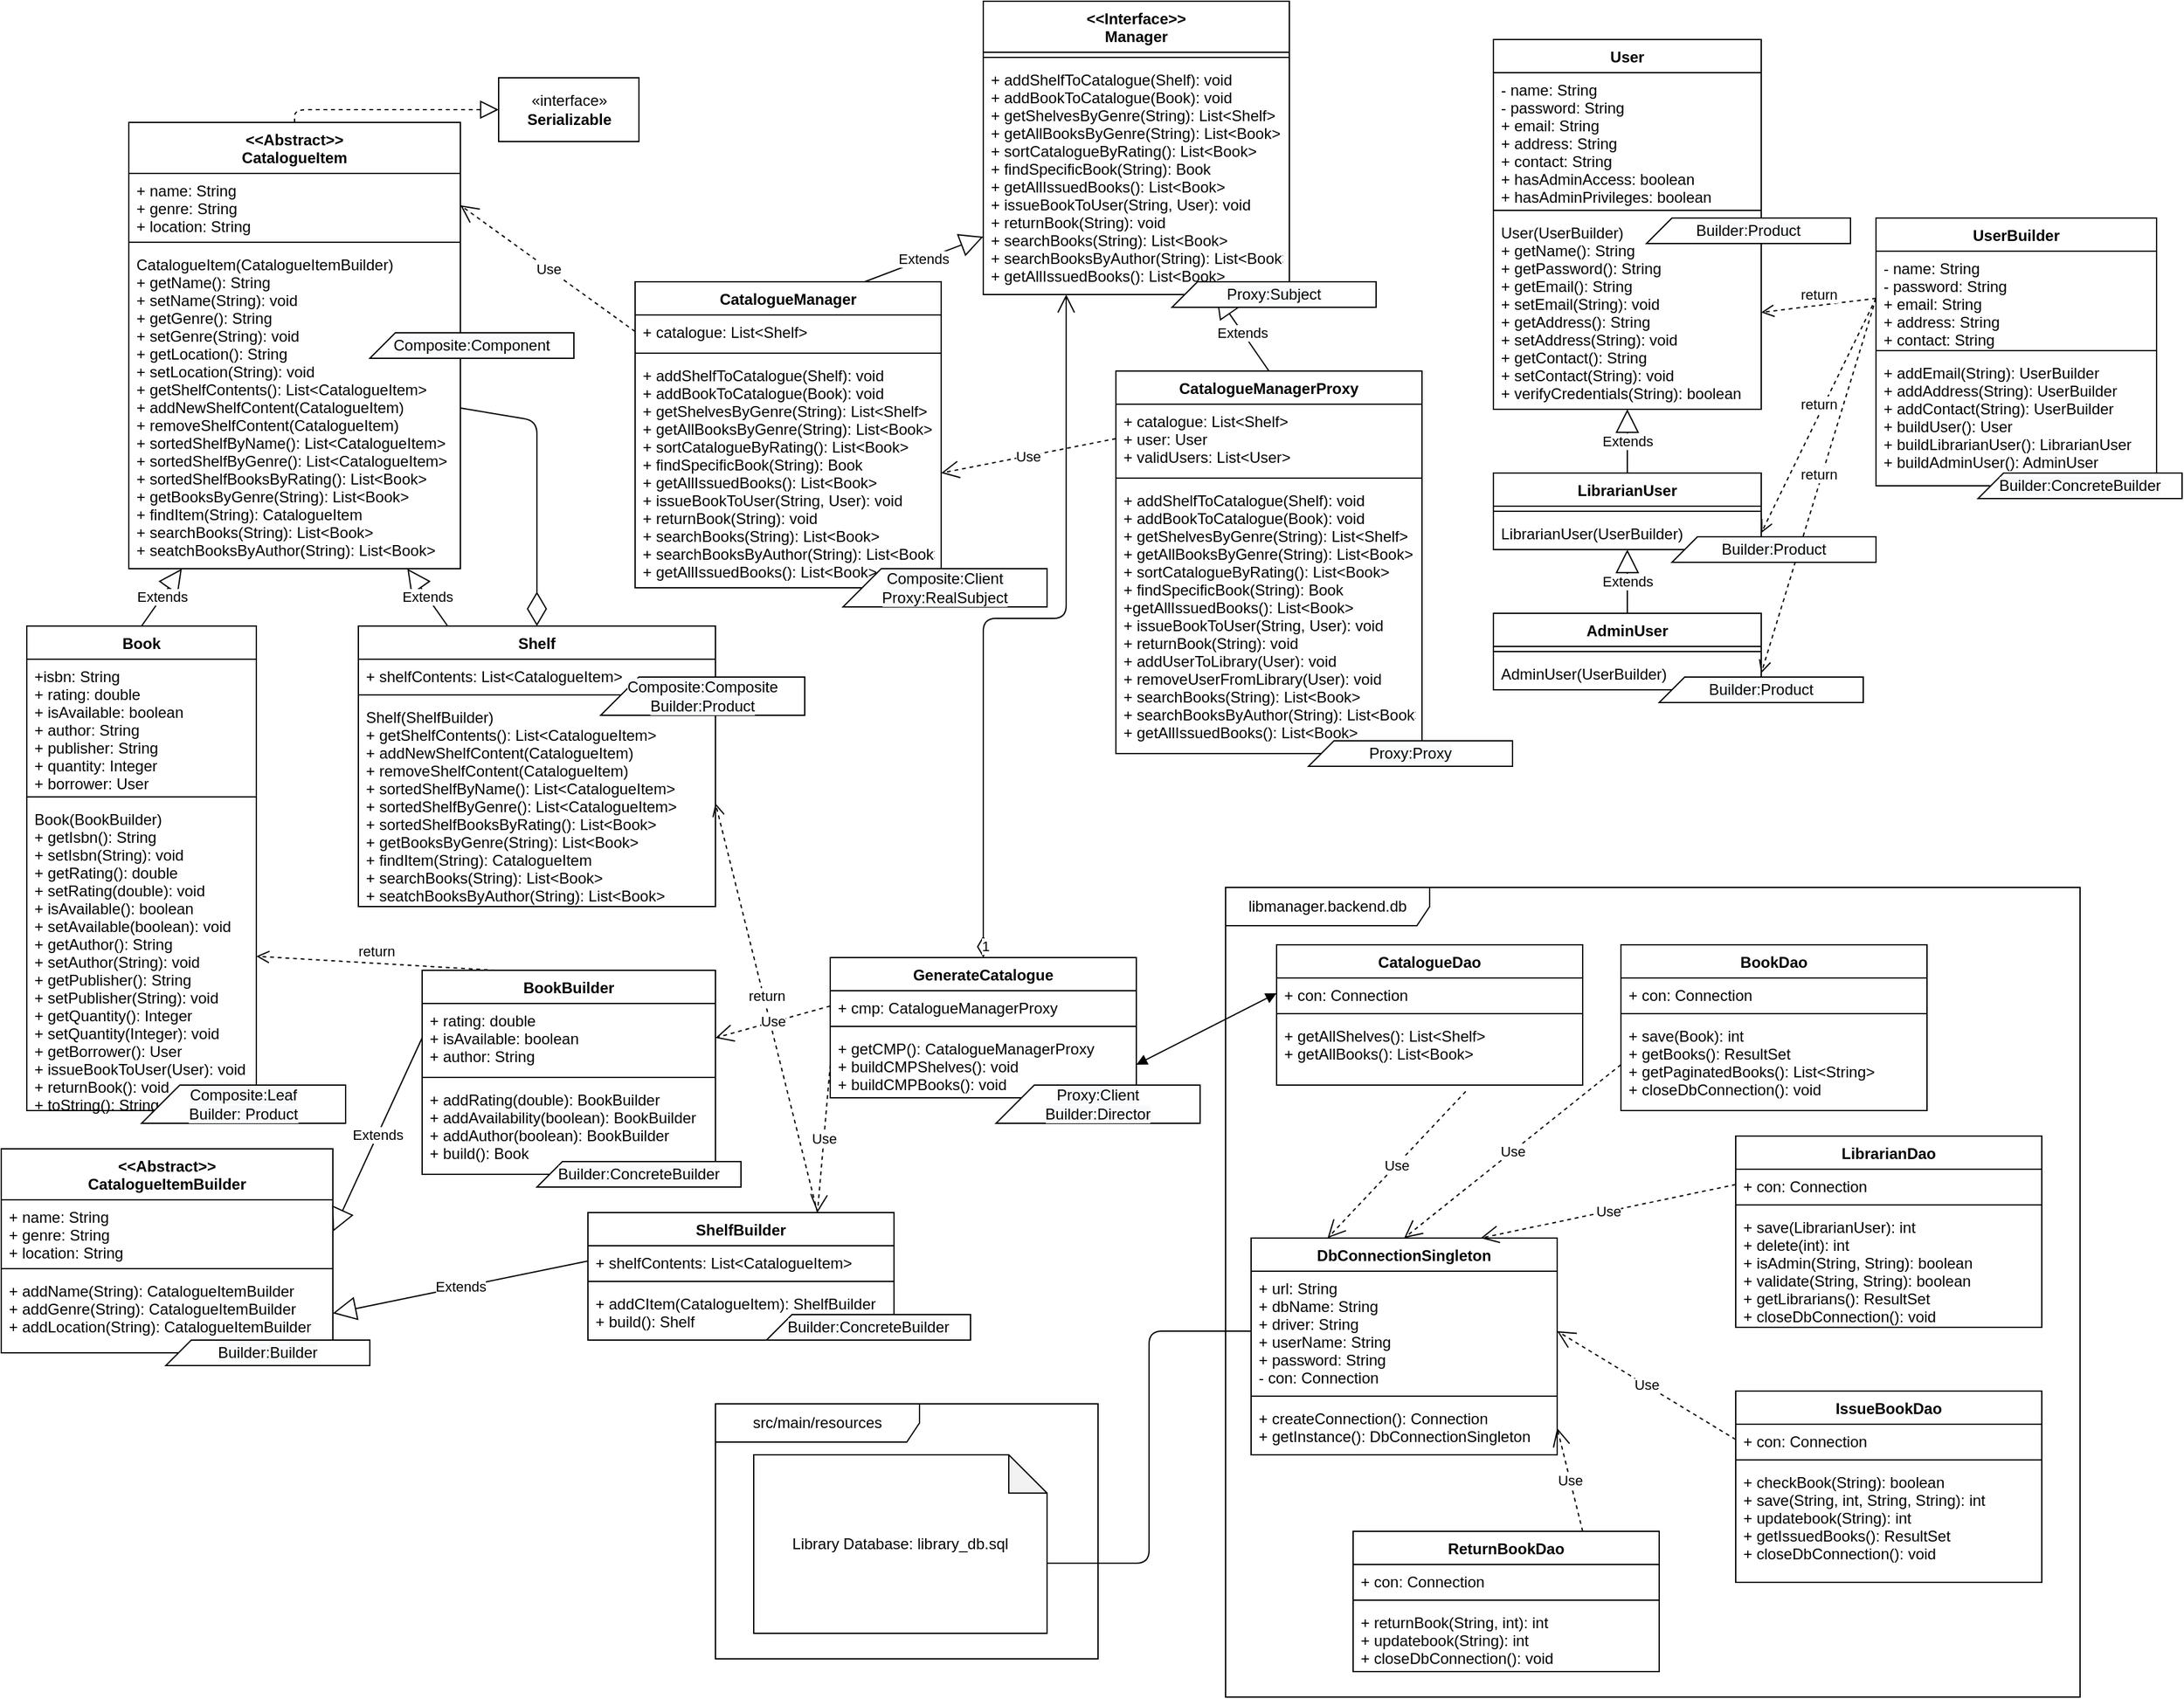 <mxfile version="14.7.4" type="github" pages="5">
  <diagram id="C5RBs43oDa-KdzZeNtuy" name="Back-End Full">
    <mxGraphModel dx="2105" dy="1055" grid="1" gridSize="10" guides="1" tooltips="1" connect="1" arrows="1" fold="1" page="1" pageScale="1" pageWidth="827" pageHeight="1169" math="0" shadow="0">
      <root>
        <mxCell id="WIyWlLk6GJQsqaUBKTNV-0" />
        <mxCell id="WIyWlLk6GJQsqaUBKTNV-1" parent="WIyWlLk6GJQsqaUBKTNV-0" />
        <mxCell id="HGEX2UjlHMQObLyNpJCc-41" value="src/main/resources" style="shape=umlFrame;whiteSpace=wrap;html=1;width=160;height=30;" vertex="1" parent="WIyWlLk6GJQsqaUBKTNV-1">
          <mxGeometry x="650" y="1110" width="300" height="200" as="geometry" />
        </mxCell>
        <mxCell id="T-rhai91PinGiKXaUH5F-0" value="Book" style="swimlane;fontStyle=1;align=center;verticalAlign=top;childLayout=stackLayout;horizontal=1;startSize=26;horizontalStack=0;resizeParent=1;resizeParentMax=0;resizeLast=0;collapsible=1;marginBottom=0;" parent="WIyWlLk6GJQsqaUBKTNV-1" vertex="1">
          <mxGeometry x="110" y="500" width="180" height="380" as="geometry">
            <mxRectangle x="70" y="370" width="100" height="26" as="alternateBounds" />
          </mxGeometry>
        </mxCell>
        <mxCell id="T-rhai91PinGiKXaUH5F-1" value="+isbn: String&#xa;+ rating: double&#xa;+ isAvailable: boolean&#xa;+ author: String&#xa;+ publisher: String&#xa;+ quantity: Integer&#xa;+ borrower: User" style="text;strokeColor=none;fillColor=none;align=left;verticalAlign=top;spacingLeft=4;spacingRight=4;overflow=hidden;rotatable=0;points=[[0,0.5],[1,0.5]];portConstraint=eastwest;" parent="T-rhai91PinGiKXaUH5F-0" vertex="1">
          <mxGeometry y="26" width="180" height="104" as="geometry" />
        </mxCell>
        <mxCell id="T-rhai91PinGiKXaUH5F-2" value="" style="line;strokeWidth=1;fillColor=none;align=left;verticalAlign=middle;spacingTop=-1;spacingLeft=3;spacingRight=3;rotatable=0;labelPosition=right;points=[];portConstraint=eastwest;" parent="T-rhai91PinGiKXaUH5F-0" vertex="1">
          <mxGeometry y="130" width="180" height="8" as="geometry" />
        </mxCell>
        <mxCell id="T-rhai91PinGiKXaUH5F-3" value="Book(BookBuilder)&#xa;+ getIsbn(): String&#xa;+ setIsbn(String): void&#xa;+ getRating(): double&#xa;+ setRating(double): void&#xa;+ isAvailable(): boolean&#xa;+ setAvailable(boolean): void&#xa;+ getAuthor(): String&#xa;+ setAuthor(String): void&#xa;+ getPublisher(): String&#xa;+ setPublisher(String): void&#xa;+ getQuantity(): Integer&#xa;+ setQuantity(Integer): void&#xa;+ getBorrower(): User&#xa;+ issueBookToUser(User): void&#xa;+ returnBook(): void&#xa;+ toString(): String" style="text;strokeColor=none;fillColor=none;align=left;verticalAlign=top;spacingLeft=4;spacingRight=4;overflow=hidden;rotatable=0;points=[[0,0.5],[1,0.5]];portConstraint=eastwest;" parent="T-rhai91PinGiKXaUH5F-0" vertex="1">
          <mxGeometry y="138" width="180" height="242" as="geometry" />
        </mxCell>
        <mxCell id="T-rhai91PinGiKXaUH5F-5" value="«interface»&lt;br&gt;&lt;b&gt;Serializable&lt;/b&gt;" style="html=1;" parent="WIyWlLk6GJQsqaUBKTNV-1" vertex="1">
          <mxGeometry x="480" y="70" width="110" height="50" as="geometry" />
        </mxCell>
        <mxCell id="T-rhai91PinGiKXaUH5F-9" value="" style="endArrow=block;dashed=1;endFill=0;endSize=12;html=1;entryX=0;entryY=0.5;entryDx=0;entryDy=0;exitX=0.5;exitY=0;exitDx=0;exitDy=0;" parent="WIyWlLk6GJQsqaUBKTNV-1" source="T-rhai91PinGiKXaUH5F-45" target="T-rhai91PinGiKXaUH5F-5" edge="1">
          <mxGeometry width="160" relative="1" as="geometry">
            <mxPoint x="320" y="140" as="sourcePoint" />
            <mxPoint x="470" y="440" as="targetPoint" />
            <Array as="points">
              <mxPoint x="320" y="95" />
            </Array>
          </mxGeometry>
        </mxCell>
        <mxCell id="T-rhai91PinGiKXaUH5F-10" value="Extends" style="endArrow=block;endSize=16;endFill=0;html=1;exitX=0.5;exitY=0;exitDx=0;exitDy=0;" parent="WIyWlLk6GJQsqaUBKTNV-1" source="T-rhai91PinGiKXaUH5F-0" target="T-rhai91PinGiKXaUH5F-48" edge="1">
          <mxGeometry width="160" relative="1" as="geometry">
            <mxPoint x="310" y="370" as="sourcePoint" />
            <mxPoint x="150" y="460" as="targetPoint" />
          </mxGeometry>
        </mxCell>
        <mxCell id="T-rhai91PinGiKXaUH5F-11" value="Shelf" style="swimlane;fontStyle=1;align=center;verticalAlign=top;childLayout=stackLayout;horizontal=1;startSize=26;horizontalStack=0;resizeParent=1;resizeParentMax=0;resizeLast=0;collapsible=1;marginBottom=0;" parent="WIyWlLk6GJQsqaUBKTNV-1" vertex="1">
          <mxGeometry x="370" y="500" width="280" height="220" as="geometry" />
        </mxCell>
        <mxCell id="T-rhai91PinGiKXaUH5F-12" value="+ shelfContents: List&lt;CatalogueItem&gt;" style="text;strokeColor=none;fillColor=none;align=left;verticalAlign=top;spacingLeft=4;spacingRight=4;overflow=hidden;rotatable=0;points=[[0,0.5],[1,0.5]];portConstraint=eastwest;" parent="T-rhai91PinGiKXaUH5F-11" vertex="1">
          <mxGeometry y="26" width="280" height="24" as="geometry" />
        </mxCell>
        <mxCell id="T-rhai91PinGiKXaUH5F-13" value="" style="line;strokeWidth=1;fillColor=none;align=left;verticalAlign=middle;spacingTop=-1;spacingLeft=3;spacingRight=3;rotatable=0;labelPosition=right;points=[];portConstraint=eastwest;" parent="T-rhai91PinGiKXaUH5F-11" vertex="1">
          <mxGeometry y="50" width="280" height="8" as="geometry" />
        </mxCell>
        <mxCell id="T-rhai91PinGiKXaUH5F-14" value="Shelf(ShelfBuilder)&#xa;+ getShelfContents(): List&lt;CatalogueItem&gt;&#xa;+ addNewShelfContent(CatalogueItem)&#xa;+ removeShelfContent(CatalogueItem)&#xa;+ sortedShelfByName(): List&lt;CatalogueItem&gt;&#xa;+ sortedShelfByGenre(): List&lt;CatalogueItem&gt;&#xa;+ sortedShelfBooksByRating(): List&lt;Book&gt;&#xa;+ getBooksByGenre(String): List&lt;Book&gt;&#xa;+ findItem(String): CatalogueItem&#xa;+ searchBooks(String): List&lt;Book&gt;&#xa;+ seatchBooksByAuthor(String): List&lt;Book&gt;" style="text;strokeColor=none;fillColor=none;align=left;verticalAlign=top;spacingLeft=4;spacingRight=4;overflow=hidden;rotatable=0;points=[[0,0.5],[1,0.5]];portConstraint=eastwest;" parent="T-rhai91PinGiKXaUH5F-11" vertex="1">
          <mxGeometry y="58" width="280" height="162" as="geometry" />
        </mxCell>
        <mxCell id="T-rhai91PinGiKXaUH5F-15" value="Extends" style="endArrow=block;endSize=16;endFill=0;html=1;exitX=0.25;exitY=0;exitDx=0;exitDy=0;" parent="WIyWlLk6GJQsqaUBKTNV-1" source="T-rhai91PinGiKXaUH5F-11" target="T-rhai91PinGiKXaUH5F-48" edge="1">
          <mxGeometry width="160" relative="1" as="geometry">
            <mxPoint x="400" y="490" as="sourcePoint" />
            <mxPoint x="400" y="453" as="targetPoint" />
          </mxGeometry>
        </mxCell>
        <mxCell id="T-rhai91PinGiKXaUH5F-16" value="" style="endArrow=diamondThin;endFill=0;endSize=24;html=1;entryX=0.5;entryY=0;entryDx=0;entryDy=0;exitX=1;exitY=0.5;exitDx=0;exitDy=0;" parent="WIyWlLk6GJQsqaUBKTNV-1" source="T-rhai91PinGiKXaUH5F-48" target="T-rhai91PinGiKXaUH5F-11" edge="1">
          <mxGeometry width="160" relative="1" as="geometry">
            <mxPoint x="480" y="360" as="sourcePoint" />
            <mxPoint x="470" y="440" as="targetPoint" />
            <Array as="points">
              <mxPoint x="510" y="339" />
            </Array>
          </mxGeometry>
        </mxCell>
        <mxCell id="T-rhai91PinGiKXaUH5F-22" value="&lt;span style=&quot;color: rgb(0 , 0 , 0) ; font-family: &amp;#34;helvetica&amp;#34; ; font-size: 12px ; font-style: normal ; font-weight: 400 ; letter-spacing: normal ; text-align: center ; text-indent: 0px ; text-transform: none ; word-spacing: 0px ; background-color: rgb(248 , 249 , 250) ; display: inline ; float: none&quot;&gt;Composite:Composite&lt;br&gt;Builder:Product&lt;br&gt;&lt;/span&gt;" style="shape=card;whiteSpace=wrap;html=1;" parent="WIyWlLk6GJQsqaUBKTNV-1" vertex="1">
          <mxGeometry x="560" y="540" width="160" height="30" as="geometry" />
        </mxCell>
        <mxCell id="T-rhai91PinGiKXaUH5F-23" value="&lt;span style=&quot;color: rgb(0 , 0 , 0) ; font-family: &amp;#34;helvetica&amp;#34; ; font-size: 12px ; font-style: normal ; font-weight: 400 ; letter-spacing: normal ; text-align: center ; text-indent: 0px ; text-transform: none ; word-spacing: 0px ; background-color: rgb(248 , 249 , 250) ; display: inline ; float: none&quot;&gt;Composite:Leaf&lt;br&gt;Builder: Product&lt;br&gt;&lt;/span&gt;" style="shape=card;whiteSpace=wrap;html=1;" parent="WIyWlLk6GJQsqaUBKTNV-1" vertex="1">
          <mxGeometry x="200" y="860" width="160" height="30" as="geometry" />
        </mxCell>
        <mxCell id="T-rhai91PinGiKXaUH5F-25" value="BookBuilder" style="swimlane;fontStyle=1;align=center;verticalAlign=top;childLayout=stackLayout;horizontal=1;startSize=26;horizontalStack=0;resizeParent=1;resizeParentMax=0;resizeLast=0;collapsible=1;marginBottom=0;" parent="WIyWlLk6GJQsqaUBKTNV-1" vertex="1">
          <mxGeometry x="420" y="770" width="230" height="160" as="geometry">
            <mxRectangle x="70" y="370" width="100" height="26" as="alternateBounds" />
          </mxGeometry>
        </mxCell>
        <mxCell id="T-rhai91PinGiKXaUH5F-26" value="+ rating: double&#xa;+ isAvailable: boolean&#xa;+ author: String" style="text;strokeColor=none;fillColor=none;align=left;verticalAlign=top;spacingLeft=4;spacingRight=4;overflow=hidden;rotatable=0;points=[[0,0.5],[1,0.5]];portConstraint=eastwest;" parent="T-rhai91PinGiKXaUH5F-25" vertex="1">
          <mxGeometry y="26" width="230" height="54" as="geometry" />
        </mxCell>
        <mxCell id="T-rhai91PinGiKXaUH5F-27" value="" style="line;strokeWidth=1;fillColor=none;align=left;verticalAlign=middle;spacingTop=-1;spacingLeft=3;spacingRight=3;rotatable=0;labelPosition=right;points=[];portConstraint=eastwest;" parent="T-rhai91PinGiKXaUH5F-25" vertex="1">
          <mxGeometry y="80" width="230" height="8" as="geometry" />
        </mxCell>
        <mxCell id="T-rhai91PinGiKXaUH5F-28" value="+ addRating(double): BookBuilder&#xa;+ addAvailability(boolean): BookBuilder&#xa;+ addAuthor(boolean): BookBuilder&#xa;+ build(): Book" style="text;strokeColor=none;fillColor=none;align=left;verticalAlign=top;spacingLeft=4;spacingRight=4;overflow=hidden;rotatable=0;points=[[0,0.5],[1,0.5]];portConstraint=eastwest;" parent="T-rhai91PinGiKXaUH5F-25" vertex="1">
          <mxGeometry y="88" width="230" height="72" as="geometry" />
        </mxCell>
        <mxCell id="T-rhai91PinGiKXaUH5F-29" value="ShelfBuilder" style="swimlane;fontStyle=1;align=center;verticalAlign=top;childLayout=stackLayout;horizontal=1;startSize=26;horizontalStack=0;resizeParent=1;resizeParentMax=0;resizeLast=0;collapsible=1;marginBottom=0;" parent="WIyWlLk6GJQsqaUBKTNV-1" vertex="1">
          <mxGeometry x="550" y="960" width="240" height="100" as="geometry">
            <mxRectangle x="70" y="370" width="100" height="26" as="alternateBounds" />
          </mxGeometry>
        </mxCell>
        <mxCell id="T-rhai91PinGiKXaUH5F-30" value="+ shelfContents: List&lt;CatalogueItem&gt;" style="text;strokeColor=none;fillColor=none;align=left;verticalAlign=top;spacingLeft=4;spacingRight=4;overflow=hidden;rotatable=0;points=[[0,0.5],[1,0.5]];portConstraint=eastwest;" parent="T-rhai91PinGiKXaUH5F-29" vertex="1">
          <mxGeometry y="26" width="240" height="24" as="geometry" />
        </mxCell>
        <mxCell id="T-rhai91PinGiKXaUH5F-31" value="" style="line;strokeWidth=1;fillColor=none;align=left;verticalAlign=middle;spacingTop=-1;spacingLeft=3;spacingRight=3;rotatable=0;labelPosition=right;points=[];portConstraint=eastwest;" parent="T-rhai91PinGiKXaUH5F-29" vertex="1">
          <mxGeometry y="50" width="240" height="8" as="geometry" />
        </mxCell>
        <mxCell id="T-rhai91PinGiKXaUH5F-32" value="+ addCItem(CatalogueItem): ShelfBuilder&#xa;+ build(): Shelf" style="text;strokeColor=none;fillColor=none;align=left;verticalAlign=top;spacingLeft=4;spacingRight=4;overflow=hidden;rotatable=0;points=[[0,0.5],[1,0.5]];portConstraint=eastwest;" parent="T-rhai91PinGiKXaUH5F-29" vertex="1">
          <mxGeometry y="58" width="240" height="42" as="geometry" />
        </mxCell>
        <mxCell id="T-rhai91PinGiKXaUH5F-33" value="Extends" style="endArrow=block;endSize=16;endFill=0;html=1;exitX=0;exitY=0.5;exitDx=0;exitDy=0;entryX=1;entryY=0.5;entryDx=0;entryDy=0;" parent="WIyWlLk6GJQsqaUBKTNV-1" source="T-rhai91PinGiKXaUH5F-26" target="T-rhai91PinGiKXaUH5F-50" edge="1">
          <mxGeometry width="160" relative="1" as="geometry">
            <mxPoint x="390" y="959" as="sourcePoint" />
            <mxPoint x="360" y="856.25" as="targetPoint" />
          </mxGeometry>
        </mxCell>
        <mxCell id="T-rhai91PinGiKXaUH5F-34" value="Extends" style="endArrow=block;endSize=16;endFill=0;html=1;exitX=0;exitY=0.5;exitDx=0;exitDy=0;entryX=1;entryY=0.5;entryDx=0;entryDy=0;" parent="WIyWlLk6GJQsqaUBKTNV-1" source="T-rhai91PinGiKXaUH5F-30" target="T-rhai91PinGiKXaUH5F-52" edge="1">
          <mxGeometry width="160" relative="1" as="geometry">
            <mxPoint x="455" y="833" as="sourcePoint" />
            <mxPoint x="360" y="930.75" as="targetPoint" />
          </mxGeometry>
        </mxCell>
        <mxCell id="T-rhai91PinGiKXaUH5F-38" value="&lt;span style=&quot;color: rgb(0 , 0 , 0) ; font-family: &amp;#34;helvetica&amp;#34; ; font-size: 12px ; font-style: normal ; font-weight: 400 ; letter-spacing: normal ; text-align: center ; text-indent: 0px ; text-transform: none ; word-spacing: 0px ; background-color: rgb(248 , 249 , 250) ; display: inline ; float: none&quot;&gt;Builder:ConcreteBuilder&lt;/span&gt;" style="shape=card;whiteSpace=wrap;html=1;" parent="WIyWlLk6GJQsqaUBKTNV-1" vertex="1">
          <mxGeometry x="510" y="920" width="160" height="20" as="geometry" />
        </mxCell>
        <mxCell id="T-rhai91PinGiKXaUH5F-39" value="&lt;span style=&quot;color: rgb(0 , 0 , 0) ; font-family: &amp;#34;helvetica&amp;#34; ; font-size: 12px ; font-style: normal ; font-weight: 400 ; letter-spacing: normal ; text-align: center ; text-indent: 0px ; text-transform: none ; word-spacing: 0px ; background-color: rgb(248 , 249 , 250) ; display: inline ; float: none&quot;&gt;Builder:ConcreteBuilder&lt;/span&gt;" style="shape=card;whiteSpace=wrap;html=1;" parent="WIyWlLk6GJQsqaUBKTNV-1" vertex="1">
          <mxGeometry x="690" y="1040" width="160" height="20" as="geometry" />
        </mxCell>
        <mxCell id="T-rhai91PinGiKXaUH5F-45" value="&lt;&lt;Abstract&gt;&gt;&#xa;CatalogueItem" style="swimlane;fontStyle=1;align=center;verticalAlign=top;childLayout=stackLayout;horizontal=1;startSize=40;horizontalStack=0;resizeParent=1;resizeParentMax=0;resizeLast=0;collapsible=1;marginBottom=0;" parent="WIyWlLk6GJQsqaUBKTNV-1" vertex="1">
          <mxGeometry x="190" y="105" width="260" height="350" as="geometry">
            <mxRectangle x="590" y="180" width="120" height="30" as="alternateBounds" />
          </mxGeometry>
        </mxCell>
        <mxCell id="T-rhai91PinGiKXaUH5F-46" value="+ name: String&#xa;+ genre: String&#xa;+ location: String" style="text;strokeColor=none;fillColor=none;align=left;verticalAlign=top;spacingLeft=4;spacingRight=4;overflow=hidden;rotatable=0;points=[[0,0.5],[1,0.5]];portConstraint=eastwest;" parent="T-rhai91PinGiKXaUH5F-45" vertex="1">
          <mxGeometry y="40" width="260" height="50" as="geometry" />
        </mxCell>
        <mxCell id="T-rhai91PinGiKXaUH5F-47" value="" style="line;strokeWidth=1;fillColor=none;align=left;verticalAlign=middle;spacingTop=-1;spacingLeft=3;spacingRight=3;rotatable=0;labelPosition=right;points=[];portConstraint=eastwest;" parent="T-rhai91PinGiKXaUH5F-45" vertex="1">
          <mxGeometry y="90" width="260" height="8" as="geometry" />
        </mxCell>
        <mxCell id="T-rhai91PinGiKXaUH5F-48" value="CatalogueItem(CatalogueItemBuilder)&#xa;+ getName(): String&#xa;+ setName(String): void&#xa;+ getGenre(): String&#xa;+ setGenre(String): void&#xa;+ getLocation(): String&#xa;+ setLocation(String): void&#xa;+ getShelfContents(): List&lt;CatalogueItem&gt;&#xa;+ addNewShelfContent(CatalogueItem)&#xa;+ removeShelfContent(CatalogueItem)&#xa;+ sortedShelfByName(): List&lt;CatalogueItem&gt;&#xa;+ sortedShelfByGenre(): List&lt;CatalogueItem&gt;&#xa;+ sortedShelfBooksByRating(): List&lt;Book&gt;&#xa;+ getBooksByGenre(String): List&lt;Book&gt;&#xa;+ findItem(String): CatalogueItem&#xa;+ searchBooks(String): List&lt;Book&gt;&#xa;+ seatchBooksByAuthor(String): List&lt;Book&gt;" style="text;strokeColor=none;fillColor=none;align=left;verticalAlign=top;spacingLeft=4;spacingRight=4;overflow=hidden;rotatable=0;points=[[0,0.5],[1,0.5]];portConstraint=eastwest;" parent="T-rhai91PinGiKXaUH5F-45" vertex="1">
          <mxGeometry y="98" width="260" height="252" as="geometry" />
        </mxCell>
        <mxCell id="T-rhai91PinGiKXaUH5F-21" value="&lt;span style=&quot;color: rgb(0, 0, 0); font-family: helvetica; font-size: 12px; font-style: normal; font-weight: 400; letter-spacing: normal; text-align: center; text-indent: 0px; text-transform: none; word-spacing: 0px; background-color: rgb(248, 249, 250); display: inline; float: none;&quot;&gt;Composite:Component&lt;/span&gt;" style="shape=card;whiteSpace=wrap;html=1;" parent="WIyWlLk6GJQsqaUBKTNV-1" vertex="1">
          <mxGeometry x="379" y="270" width="160" height="20" as="geometry" />
        </mxCell>
        <mxCell id="T-rhai91PinGiKXaUH5F-49" value="&lt;&lt;Abstract&gt;&gt;&#xa;CatalogueItemBuilder" style="swimlane;fontStyle=1;align=center;verticalAlign=top;childLayout=stackLayout;horizontal=1;startSize=40;horizontalStack=0;resizeParent=1;resizeParentMax=0;resizeLast=0;collapsible=1;marginBottom=0;" parent="WIyWlLk6GJQsqaUBKTNV-1" vertex="1">
          <mxGeometry x="90" y="910" width="260" height="160" as="geometry" />
        </mxCell>
        <mxCell id="T-rhai91PinGiKXaUH5F-50" value="+ name: String&#xa;+ genre: String&#xa;+ location: String&#xa;" style="text;strokeColor=none;fillColor=none;align=left;verticalAlign=top;spacingLeft=4;spacingRight=4;overflow=hidden;rotatable=0;points=[[0,0.5],[1,0.5]];portConstraint=eastwest;" parent="T-rhai91PinGiKXaUH5F-49" vertex="1">
          <mxGeometry y="40" width="260" height="50" as="geometry" />
        </mxCell>
        <mxCell id="T-rhai91PinGiKXaUH5F-51" value="" style="line;strokeWidth=1;fillColor=none;align=left;verticalAlign=middle;spacingTop=-1;spacingLeft=3;spacingRight=3;rotatable=0;labelPosition=right;points=[];portConstraint=eastwest;" parent="T-rhai91PinGiKXaUH5F-49" vertex="1">
          <mxGeometry y="90" width="260" height="8" as="geometry" />
        </mxCell>
        <mxCell id="T-rhai91PinGiKXaUH5F-52" value="+ addName(String): CatalogueItemBuilder&#xa;+ addGenre(String): CatalogueItemBuilder&#xa;+ addLocation(String): CatalogueItemBuilder" style="text;strokeColor=none;fillColor=none;align=left;verticalAlign=top;spacingLeft=4;spacingRight=4;overflow=hidden;rotatable=0;points=[[0,0.5],[1,0.5]];portConstraint=eastwest;" parent="T-rhai91PinGiKXaUH5F-49" vertex="1">
          <mxGeometry y="98" width="260" height="62" as="geometry" />
        </mxCell>
        <mxCell id="T-rhai91PinGiKXaUH5F-37" value="&lt;span style=&quot;color: rgb(0 , 0 , 0) ; font-family: &amp;#34;helvetica&amp;#34; ; font-size: 12px ; font-style: normal ; font-weight: 400 ; letter-spacing: normal ; text-align: center ; text-indent: 0px ; text-transform: none ; word-spacing: 0px ; background-color: rgb(248 , 249 , 250) ; display: inline ; float: none&quot;&gt;Builder:Builder&lt;/span&gt;" style="shape=card;whiteSpace=wrap;html=1;" parent="WIyWlLk6GJQsqaUBKTNV-1" vertex="1">
          <mxGeometry x="219" y="1060" width="160" height="20" as="geometry" />
        </mxCell>
        <mxCell id="T-rhai91PinGiKXaUH5F-53" value="&lt;&lt;Interface&gt;&gt;&#xa;Manager" style="swimlane;fontStyle=1;align=center;verticalAlign=top;childLayout=stackLayout;horizontal=1;startSize=40;horizontalStack=0;resizeParent=1;resizeParentMax=0;resizeLast=0;collapsible=1;marginBottom=0;" parent="WIyWlLk6GJQsqaUBKTNV-1" vertex="1">
          <mxGeometry x="860" y="10" width="240" height="230" as="geometry" />
        </mxCell>
        <mxCell id="T-rhai91PinGiKXaUH5F-55" value="" style="line;strokeWidth=1;fillColor=none;align=left;verticalAlign=middle;spacingTop=-1;spacingLeft=3;spacingRight=3;rotatable=0;labelPosition=right;points=[];portConstraint=eastwest;" parent="T-rhai91PinGiKXaUH5F-53" vertex="1">
          <mxGeometry y="40" width="240" height="8" as="geometry" />
        </mxCell>
        <mxCell id="T-rhai91PinGiKXaUH5F-56" value="+ addShelfToCatalogue(Shelf): void&#xa;+ addBookToCatalogue(Book): void&#xa;+ getShelvesByGenre(String): List&lt;Shelf&gt;&#xa;+ getAllBooksByGenre(String): List&lt;Book&gt;&#xa;+ sortCatalogueByRating(): List&lt;Book&gt;&#xa;+ findSpecificBook(String): Book&#xa;+ getAllIssuedBooks(): List&lt;Book&gt;&#xa;+ issueBookToUser(String, User): void&#xa;+ returnBook(String): void&#xa;+ searchBooks(String): List&lt;Book&gt;&#xa;+ searchBooksByAuthor(String): List&lt;Book&gt;&#xa;+ getAllIssuedBooks(): List&lt;Book&gt;" style="text;strokeColor=none;fillColor=none;align=left;verticalAlign=top;spacingLeft=4;spacingRight=4;overflow=hidden;rotatable=0;points=[[0,0.5],[1,0.5]];portConstraint=eastwest;" parent="T-rhai91PinGiKXaUH5F-53" vertex="1">
          <mxGeometry y="48" width="240" height="182" as="geometry" />
        </mxCell>
        <mxCell id="T-rhai91PinGiKXaUH5F-60" value="CatalogueManager" style="swimlane;fontStyle=1;align=center;verticalAlign=top;childLayout=stackLayout;horizontal=1;startSize=26;horizontalStack=0;resizeParent=1;resizeParentMax=0;resizeLast=0;collapsible=1;marginBottom=0;" parent="WIyWlLk6GJQsqaUBKTNV-1" vertex="1">
          <mxGeometry x="587" y="230" width="240" height="240" as="geometry" />
        </mxCell>
        <mxCell id="T-rhai91PinGiKXaUH5F-61" value="+ catalogue: List&lt;Shelf&gt;" style="text;strokeColor=none;fillColor=none;align=left;verticalAlign=top;spacingLeft=4;spacingRight=4;overflow=hidden;rotatable=0;points=[[0,0.5],[1,0.5]];portConstraint=eastwest;" parent="T-rhai91PinGiKXaUH5F-60" vertex="1">
          <mxGeometry y="26" width="240" height="26" as="geometry" />
        </mxCell>
        <mxCell id="T-rhai91PinGiKXaUH5F-62" value="" style="line;strokeWidth=1;fillColor=none;align=left;verticalAlign=middle;spacingTop=-1;spacingLeft=3;spacingRight=3;rotatable=0;labelPosition=right;points=[];portConstraint=eastwest;" parent="T-rhai91PinGiKXaUH5F-60" vertex="1">
          <mxGeometry y="52" width="240" height="8" as="geometry" />
        </mxCell>
        <mxCell id="T-rhai91PinGiKXaUH5F-63" value="+ addShelfToCatalogue(Shelf): void&#xa;+ addBookToCatalogue(Book): void&#xa;+ getShelvesByGenre(String): List&lt;Shelf&gt;&#xa;+ getAllBooksByGenre(String): List&lt;Book&gt;&#xa;+ sortCatalogueByRating(): List&lt;Book&gt;&#xa;+ findSpecificBook(String): Book&#xa;+ getAllIssuedBooks(): List&lt;Book&gt;&#xa;+ issueBookToUser(String, User): void&#xa;+ returnBook(String): void&#xa;+ searchBooks(String): List&lt;Book&gt;&#xa;+ searchBooksByAuthor(String): List&lt;Book&gt;&#xa;+ getAllIssuedBooks(): List&lt;Book&gt;" style="text;strokeColor=none;fillColor=none;align=left;verticalAlign=top;spacingLeft=4;spacingRight=4;overflow=hidden;rotatable=0;points=[[0,0.5],[1,0.5]];portConstraint=eastwest;" parent="T-rhai91PinGiKXaUH5F-60" vertex="1">
          <mxGeometry y="60" width="240" height="180" as="geometry" />
        </mxCell>
        <mxCell id="T-rhai91PinGiKXaUH5F-64" value="CatalogueManagerProxy" style="swimlane;fontStyle=1;align=center;verticalAlign=top;childLayout=stackLayout;horizontal=1;startSize=26;horizontalStack=0;resizeParent=1;resizeParentMax=0;resizeLast=0;collapsible=1;marginBottom=0;" parent="WIyWlLk6GJQsqaUBKTNV-1" vertex="1">
          <mxGeometry x="964" y="300" width="240" height="300" as="geometry" />
        </mxCell>
        <mxCell id="T-rhai91PinGiKXaUH5F-65" value="+ catalogue: List&lt;Shelf&gt;&#xa;+ user: User&#xa;+ validUsers: List&lt;User&gt;" style="text;strokeColor=none;fillColor=none;align=left;verticalAlign=top;spacingLeft=4;spacingRight=4;overflow=hidden;rotatable=0;points=[[0,0.5],[1,0.5]];portConstraint=eastwest;" parent="T-rhai91PinGiKXaUH5F-64" vertex="1">
          <mxGeometry y="26" width="240" height="54" as="geometry" />
        </mxCell>
        <mxCell id="T-rhai91PinGiKXaUH5F-66" value="" style="line;strokeWidth=1;fillColor=none;align=left;verticalAlign=middle;spacingTop=-1;spacingLeft=3;spacingRight=3;rotatable=0;labelPosition=right;points=[];portConstraint=eastwest;" parent="T-rhai91PinGiKXaUH5F-64" vertex="1">
          <mxGeometry y="80" width="240" height="8" as="geometry" />
        </mxCell>
        <mxCell id="T-rhai91PinGiKXaUH5F-67" value="+ addShelfToCatalogue(Shelf): void&#xa;+ addBookToCatalogue(Book): void&#xa;+ getShelvesByGenre(String): List&lt;Shelf&gt;&#xa;+ getAllBooksByGenre(String): List&lt;Book&gt;&#xa;+ sortCatalogueByRating(): List&lt;Book&gt;&#xa;+ findSpecificBook(String): Book&#xa;+getAllIssuedBooks(): List&lt;Book&gt;&#xa;+ issueBookToUser(String, User): void&#xa;+ returnBook(String): void&#xa;+ addUserToLibrary(User): void&#xa;+ removeUserFromLibrary(User): void&#xa;+ searchBooks(String): List&lt;Book&gt;&#xa;+ searchBooksByAuthor(String): List&lt;Book&gt;&#xa;+ getAllIssuedBooks(): List&lt;Book&gt;" style="text;strokeColor=none;fillColor=none;align=left;verticalAlign=top;spacingLeft=4;spacingRight=4;overflow=hidden;rotatable=0;points=[[0,0.5],[1,0.5]];portConstraint=eastwest;" parent="T-rhai91PinGiKXaUH5F-64" vertex="1">
          <mxGeometry y="88" width="240" height="212" as="geometry" />
        </mxCell>
        <mxCell id="T-rhai91PinGiKXaUH5F-70" value="Extends" style="endArrow=block;endSize=16;endFill=0;html=1;exitX=0.75;exitY=0;exitDx=0;exitDy=0;" parent="WIyWlLk6GJQsqaUBKTNV-1" source="T-rhai91PinGiKXaUH5F-60" target="T-rhai91PinGiKXaUH5F-56" edge="1">
          <mxGeometry width="160" relative="1" as="geometry">
            <mxPoint x="880" y="300.0" as="sourcePoint" />
            <mxPoint x="900" y="340" as="targetPoint" />
          </mxGeometry>
        </mxCell>
        <mxCell id="T-rhai91PinGiKXaUH5F-71" value="Extends" style="endArrow=block;endSize=16;endFill=0;html=1;exitX=0.5;exitY=0;exitDx=0;exitDy=0;" parent="WIyWlLk6GJQsqaUBKTNV-1" source="T-rhai91PinGiKXaUH5F-64" target="T-rhai91PinGiKXaUH5F-56" edge="1">
          <mxGeometry width="160" relative="1" as="geometry">
            <mxPoint x="870" y="380" as="sourcePoint" />
            <mxPoint x="1030" y="380" as="targetPoint" />
          </mxGeometry>
        </mxCell>
        <mxCell id="T-rhai91PinGiKXaUH5F-73" value="&lt;span style=&quot;color: rgb(0 , 0 , 0) ; font-family: &amp;#34;helvetica&amp;#34; ; font-size: 12px ; font-style: normal ; font-weight: 400 ; letter-spacing: normal ; text-align: center ; text-indent: 0px ; text-transform: none ; word-spacing: 0px ; background-color: rgb(248 , 249 , 250) ; display: inline ; float: none&quot;&gt;Composite:Client&lt;br&gt;Proxy:RealSubject&lt;br&gt;&lt;/span&gt;" style="shape=card;whiteSpace=wrap;html=1;" parent="WIyWlLk6GJQsqaUBKTNV-1" vertex="1">
          <mxGeometry x="750" y="455" width="160" height="30" as="geometry" />
        </mxCell>
        <mxCell id="T-rhai91PinGiKXaUH5F-79" value="&lt;span style=&quot;color: rgb(0 , 0 , 0) ; font-family: &amp;#34;helvetica&amp;#34; ; font-size: 12px ; font-style: normal ; font-weight: 400 ; letter-spacing: normal ; text-align: center ; text-indent: 0px ; text-transform: none ; word-spacing: 0px ; background-color: rgb(248 , 249 , 250) ; display: inline ; float: none&quot;&gt;Proxy:Subject&lt;/span&gt;" style="shape=card;whiteSpace=wrap;html=1;" parent="WIyWlLk6GJQsqaUBKTNV-1" vertex="1">
          <mxGeometry x="1008" y="230" width="160" height="20" as="geometry" />
        </mxCell>
        <mxCell id="T-rhai91PinGiKXaUH5F-80" value="&lt;span style=&quot;color: rgb(0 , 0 , 0) ; font-family: &amp;#34;helvetica&amp;#34; ; font-size: 12px ; font-style: normal ; font-weight: 400 ; letter-spacing: normal ; text-align: center ; text-indent: 0px ; text-transform: none ; word-spacing: 0px ; background-color: rgb(248 , 249 , 250) ; display: inline ; float: none&quot;&gt;Proxy:Proxy&lt;/span&gt;" style="shape=card;whiteSpace=wrap;html=1;" parent="WIyWlLk6GJQsqaUBKTNV-1" vertex="1">
          <mxGeometry x="1115" y="590" width="160" height="20" as="geometry" />
        </mxCell>
        <mxCell id="T-rhai91PinGiKXaUH5F-81" value="Use" style="endArrow=open;endSize=12;dashed=1;html=1;exitX=0;exitY=0.5;exitDx=0;exitDy=0;entryX=1;entryY=0.5;entryDx=0;entryDy=0;" parent="WIyWlLk6GJQsqaUBKTNV-1" source="T-rhai91PinGiKXaUH5F-65" target="T-rhai91PinGiKXaUH5F-63" edge="1">
          <mxGeometry width="160" relative="1" as="geometry">
            <mxPoint x="940" y="280" as="sourcePoint" />
            <mxPoint x="940" y="339" as="targetPoint" />
          </mxGeometry>
        </mxCell>
        <mxCell id="T-rhai91PinGiKXaUH5F-83" value="Use" style="endArrow=open;endSize=12;dashed=1;html=1;entryX=1;entryY=0.5;entryDx=0;entryDy=0;exitX=0;exitY=0.5;exitDx=0;exitDy=0;" parent="WIyWlLk6GJQsqaUBKTNV-1" target="T-rhai91PinGiKXaUH5F-46" edge="1" source="T-rhai91PinGiKXaUH5F-61">
          <mxGeometry width="160" relative="1" as="geometry">
            <mxPoint x="650" y="300" as="sourcePoint" />
            <mxPoint x="690" y="350" as="targetPoint" />
          </mxGeometry>
        </mxCell>
        <mxCell id="T-rhai91PinGiKXaUH5F-84" value="return" style="html=1;verticalAlign=bottom;endArrow=open;dashed=1;endSize=8;entryX=1;entryY=0.5;entryDx=0;entryDy=0;exitX=0.25;exitY=0;exitDx=0;exitDy=0;" parent="WIyWlLk6GJQsqaUBKTNV-1" source="T-rhai91PinGiKXaUH5F-25" target="T-rhai91PinGiKXaUH5F-3" edge="1">
          <mxGeometry relative="1" as="geometry">
            <mxPoint x="650" y="810" as="sourcePoint" />
            <mxPoint x="570" y="810" as="targetPoint" />
          </mxGeometry>
        </mxCell>
        <mxCell id="T-rhai91PinGiKXaUH5F-85" value="return" style="html=1;verticalAlign=bottom;endArrow=open;dashed=1;endSize=8;exitX=0.75;exitY=0;exitDx=0;exitDy=0;entryX=1;entryY=0.5;entryDx=0;entryDy=0;" parent="WIyWlLk6GJQsqaUBKTNV-1" source="T-rhai91PinGiKXaUH5F-29" target="T-rhai91PinGiKXaUH5F-14" edge="1">
          <mxGeometry relative="1" as="geometry">
            <mxPoint x="640" y="810" as="sourcePoint" />
            <mxPoint x="560" y="810" as="targetPoint" />
          </mxGeometry>
        </mxCell>
        <mxCell id="T-rhai91PinGiKXaUH5F-86" value="User" style="swimlane;fontStyle=1;align=center;verticalAlign=top;childLayout=stackLayout;horizontal=1;startSize=26;horizontalStack=0;resizeParent=1;resizeParentMax=0;resizeLast=0;collapsible=1;marginBottom=0;" parent="WIyWlLk6GJQsqaUBKTNV-1" vertex="1">
          <mxGeometry x="1260" y="40" width="210" height="290" as="geometry" />
        </mxCell>
        <mxCell id="T-rhai91PinGiKXaUH5F-87" value="- name: String&#xa;- password: String&#xa;+ email: String&#xa;+ address: String&#xa;+ contact: String&#xa;+ hasAdminAccess: boolean&#xa;+ hasAdminPrivileges: boolean" style="text;strokeColor=none;fillColor=none;align=left;verticalAlign=top;spacingLeft=4;spacingRight=4;overflow=hidden;rotatable=0;points=[[0,0.5],[1,0.5]];portConstraint=eastwest;" parent="T-rhai91PinGiKXaUH5F-86" vertex="1">
          <mxGeometry y="26" width="210" height="104" as="geometry" />
        </mxCell>
        <mxCell id="T-rhai91PinGiKXaUH5F-88" value="" style="line;strokeWidth=1;fillColor=none;align=left;verticalAlign=middle;spacingTop=-1;spacingLeft=3;spacingRight=3;rotatable=0;labelPosition=right;points=[];portConstraint=eastwest;" parent="T-rhai91PinGiKXaUH5F-86" vertex="1">
          <mxGeometry y="130" width="210" height="8" as="geometry" />
        </mxCell>
        <mxCell id="T-rhai91PinGiKXaUH5F-89" value="User(UserBuilder)&#xa;+ getName(): String&#xa;+ getPassword(): String&#xa;+ getEmail(): String&#xa;+ setEmail(String): void&#xa;+ getAddress(): String&#xa;+ setAddress(String): void&#xa;+ getContact(): String&#xa;+ setContact(String): void&#xa;+ verifyCredentials(String): boolean" style="text;strokeColor=none;fillColor=none;align=left;verticalAlign=top;spacingLeft=4;spacingRight=4;overflow=hidden;rotatable=0;points=[[0,0.5],[1,0.5]];portConstraint=eastwest;" parent="T-rhai91PinGiKXaUH5F-86" vertex="1">
          <mxGeometry y="138" width="210" height="152" as="geometry" />
        </mxCell>
        <mxCell id="T-rhai91PinGiKXaUH5F-90" value="LibrarianUser" style="swimlane;fontStyle=1;align=center;verticalAlign=top;childLayout=stackLayout;horizontal=1;startSize=26;horizontalStack=0;resizeParent=1;resizeParentMax=0;resizeLast=0;collapsible=1;marginBottom=0;" parent="WIyWlLk6GJQsqaUBKTNV-1" vertex="1">
          <mxGeometry x="1260" y="380" width="210" height="60" as="geometry" />
        </mxCell>
        <mxCell id="T-rhai91PinGiKXaUH5F-92" value="" style="line;strokeWidth=1;fillColor=none;align=left;verticalAlign=middle;spacingTop=-1;spacingLeft=3;spacingRight=3;rotatable=0;labelPosition=right;points=[];portConstraint=eastwest;" parent="T-rhai91PinGiKXaUH5F-90" vertex="1">
          <mxGeometry y="26" width="210" height="8" as="geometry" />
        </mxCell>
        <mxCell id="T-rhai91PinGiKXaUH5F-93" value="LibrarianUser(UserBuilder)" style="text;strokeColor=none;fillColor=none;align=left;verticalAlign=top;spacingLeft=4;spacingRight=4;overflow=hidden;rotatable=0;points=[[0,0.5],[1,0.5]];portConstraint=eastwest;" parent="T-rhai91PinGiKXaUH5F-90" vertex="1">
          <mxGeometry y="34" width="210" height="26" as="geometry" />
        </mxCell>
        <mxCell id="T-rhai91PinGiKXaUH5F-94" value="AdminUser" style="swimlane;fontStyle=1;align=center;verticalAlign=top;childLayout=stackLayout;horizontal=1;startSize=26;horizontalStack=0;resizeParent=1;resizeParentMax=0;resizeLast=0;collapsible=1;marginBottom=0;" parent="WIyWlLk6GJQsqaUBKTNV-1" vertex="1">
          <mxGeometry x="1260" y="490" width="210" height="60" as="geometry" />
        </mxCell>
        <mxCell id="T-rhai91PinGiKXaUH5F-95" value="" style="line;strokeWidth=1;fillColor=none;align=left;verticalAlign=middle;spacingTop=-1;spacingLeft=3;spacingRight=3;rotatable=0;labelPosition=right;points=[];portConstraint=eastwest;" parent="T-rhai91PinGiKXaUH5F-94" vertex="1">
          <mxGeometry y="26" width="210" height="8" as="geometry" />
        </mxCell>
        <mxCell id="T-rhai91PinGiKXaUH5F-96" value="AdminUser(UserBuilder)" style="text;strokeColor=none;fillColor=none;align=left;verticalAlign=top;spacingLeft=4;spacingRight=4;overflow=hidden;rotatable=0;points=[[0,0.5],[1,0.5]];portConstraint=eastwest;" parent="T-rhai91PinGiKXaUH5F-94" vertex="1">
          <mxGeometry y="34" width="210" height="26" as="geometry" />
        </mxCell>
        <mxCell id="T-rhai91PinGiKXaUH5F-97" value="Extends" style="endArrow=block;endSize=16;endFill=0;html=1;exitX=0.5;exitY=0;exitDx=0;exitDy=0;" parent="WIyWlLk6GJQsqaUBKTNV-1" source="T-rhai91PinGiKXaUH5F-90" target="T-rhai91PinGiKXaUH5F-89" edge="1">
          <mxGeometry width="160" relative="1" as="geometry">
            <mxPoint x="1313" y="300" as="sourcePoint" />
            <mxPoint x="1473" y="300" as="targetPoint" />
          </mxGeometry>
        </mxCell>
        <mxCell id="T-rhai91PinGiKXaUH5F-98" value="Extends" style="endArrow=block;endSize=16;endFill=0;html=1;exitX=0.5;exitY=0;exitDx=0;exitDy=0;" parent="WIyWlLk6GJQsqaUBKTNV-1" source="T-rhai91PinGiKXaUH5F-94" target="T-rhai91PinGiKXaUH5F-93" edge="1">
          <mxGeometry width="160" relative="1" as="geometry">
            <mxPoint x="1220" y="380" as="sourcePoint" />
            <mxPoint x="1500" y="460" as="targetPoint" />
          </mxGeometry>
        </mxCell>
        <mxCell id="T-rhai91PinGiKXaUH5F-99" value="UserBuilder" style="swimlane;fontStyle=1;align=center;verticalAlign=top;childLayout=stackLayout;horizontal=1;startSize=26;horizontalStack=0;resizeParent=1;resizeParentMax=0;resizeLast=0;collapsible=1;marginBottom=0;" parent="WIyWlLk6GJQsqaUBKTNV-1" vertex="1">
          <mxGeometry x="1560" y="180" width="220" height="210" as="geometry" />
        </mxCell>
        <mxCell id="T-rhai91PinGiKXaUH5F-100" value="- name: String&#xa;- password: String&#xa;+ email: String&#xa;+ address: String&#xa;+ contact: String" style="text;strokeColor=none;fillColor=none;align=left;verticalAlign=top;spacingLeft=4;spacingRight=4;overflow=hidden;rotatable=0;points=[[0,0.5],[1,0.5]];portConstraint=eastwest;" parent="T-rhai91PinGiKXaUH5F-99" vertex="1">
          <mxGeometry y="26" width="220" height="74" as="geometry" />
        </mxCell>
        <mxCell id="T-rhai91PinGiKXaUH5F-101" value="" style="line;strokeWidth=1;fillColor=none;align=left;verticalAlign=middle;spacingTop=-1;spacingLeft=3;spacingRight=3;rotatable=0;labelPosition=right;points=[];portConstraint=eastwest;" parent="T-rhai91PinGiKXaUH5F-99" vertex="1">
          <mxGeometry y="100" width="220" height="8" as="geometry" />
        </mxCell>
        <mxCell id="T-rhai91PinGiKXaUH5F-102" value="+ addEmail(String): UserBuilder&#xa;+ addAddress(String): UserBuilder&#xa;+ addContact(String): UserBuilder&#xa;+ buildUser(): User&#xa;+ buildLibrarianUser(): LibrarianUser&#xa;+ buildAdminUser(): AdminUser" style="text;strokeColor=none;fillColor=none;align=left;verticalAlign=top;spacingLeft=4;spacingRight=4;overflow=hidden;rotatable=0;points=[[0,0.5],[1,0.5]];portConstraint=eastwest;" parent="T-rhai91PinGiKXaUH5F-99" vertex="1">
          <mxGeometry y="108" width="220" height="102" as="geometry" />
        </mxCell>
        <mxCell id="T-rhai91PinGiKXaUH5F-103" value="return" style="html=1;verticalAlign=bottom;endArrow=open;dashed=1;endSize=8;exitX=0;exitY=0.5;exitDx=0;exitDy=0;entryX=1;entryY=0.5;entryDx=0;entryDy=0;" parent="WIyWlLk6GJQsqaUBKTNV-1" source="T-rhai91PinGiKXaUH5F-100" target="T-rhai91PinGiKXaUH5F-89" edge="1">
          <mxGeometry relative="1" as="geometry">
            <mxPoint x="1230" y="270" as="sourcePoint" />
            <mxPoint x="1150" y="270" as="targetPoint" />
          </mxGeometry>
        </mxCell>
        <mxCell id="T-rhai91PinGiKXaUH5F-104" value="&lt;span style=&quot;color: rgb(0 , 0 , 0) ; font-family: &amp;#34;helvetica&amp;#34; ; font-size: 12px ; font-style: normal ; font-weight: 400 ; letter-spacing: normal ; text-align: center ; text-indent: 0px ; text-transform: none ; word-spacing: 0px ; background-color: rgb(248 , 249 , 250) ; display: inline ; float: none&quot;&gt;Builder:Product&lt;/span&gt;" style="shape=card;whiteSpace=wrap;html=1;" parent="WIyWlLk6GJQsqaUBKTNV-1" vertex="1">
          <mxGeometry x="1380" y="180" width="160" height="20" as="geometry" />
        </mxCell>
        <mxCell id="T-rhai91PinGiKXaUH5F-105" value="&lt;span style=&quot;color: rgb(0 , 0 , 0) ; font-family: &amp;#34;helvetica&amp;#34; ; font-size: 12px ; font-style: normal ; font-weight: 400 ; letter-spacing: normal ; text-align: center ; text-indent: 0px ; text-transform: none ; word-spacing: 0px ; background-color: rgb(248 , 249 , 250) ; display: inline ; float: none&quot;&gt;Builder:ConcreteBuilder&lt;/span&gt;" style="shape=card;whiteSpace=wrap;html=1;" parent="WIyWlLk6GJQsqaUBKTNV-1" vertex="1">
          <mxGeometry x="1640" y="380" width="160" height="20" as="geometry" />
        </mxCell>
        <mxCell id="T-rhai91PinGiKXaUH5F-107" value="&lt;span style=&quot;color: rgb(0 , 0 , 0) ; font-family: &amp;#34;helvetica&amp;#34; ; font-size: 12px ; font-style: normal ; font-weight: 400 ; letter-spacing: normal ; text-align: center ; text-indent: 0px ; text-transform: none ; word-spacing: 0px ; background-color: rgb(248 , 249 , 250) ; display: inline ; float: none&quot;&gt;Builder:Product&lt;/span&gt;" style="shape=card;whiteSpace=wrap;html=1;" parent="WIyWlLk6GJQsqaUBKTNV-1" vertex="1">
          <mxGeometry x="1390" y="540" width="160" height="20" as="geometry" />
        </mxCell>
        <mxCell id="T-rhai91PinGiKXaUH5F-108" value="return" style="html=1;verticalAlign=bottom;endArrow=open;dashed=1;endSize=8;exitX=0;exitY=0.5;exitDx=0;exitDy=0;entryX=1;entryY=0.5;entryDx=0;entryDy=0;" parent="WIyWlLk6GJQsqaUBKTNV-1" source="T-rhai91PinGiKXaUH5F-100" target="T-rhai91PinGiKXaUH5F-93" edge="1">
          <mxGeometry relative="1" as="geometry">
            <mxPoint x="1570" y="253" as="sourcePoint" />
            <mxPoint x="1480" y="254" as="targetPoint" />
          </mxGeometry>
        </mxCell>
        <mxCell id="T-rhai91PinGiKXaUH5F-109" value="return" style="html=1;verticalAlign=bottom;endArrow=open;dashed=1;endSize=8;exitX=0;exitY=0.5;exitDx=0;exitDy=0;entryX=1;entryY=0.5;entryDx=0;entryDy=0;" parent="WIyWlLk6GJQsqaUBKTNV-1" source="T-rhai91PinGiKXaUH5F-100" target="T-rhai91PinGiKXaUH5F-96" edge="1">
          <mxGeometry relative="1" as="geometry">
            <mxPoint x="1580" y="263" as="sourcePoint" />
            <mxPoint x="1490" y="264" as="targetPoint" />
          </mxGeometry>
        </mxCell>
        <mxCell id="T-rhai91PinGiKXaUH5F-106" value="&lt;span style=&quot;color: rgb(0 , 0 , 0) ; font-family: &amp;#34;helvetica&amp;#34; ; font-size: 12px ; font-style: normal ; font-weight: 400 ; letter-spacing: normal ; text-align: center ; text-indent: 0px ; text-transform: none ; word-spacing: 0px ; background-color: rgb(248 , 249 , 250) ; display: inline ; float: none&quot;&gt;Builder:Product&lt;/span&gt;" style="shape=card;whiteSpace=wrap;html=1;" parent="WIyWlLk6GJQsqaUBKTNV-1" vertex="1">
          <mxGeometry x="1400" y="430" width="160" height="20" as="geometry" />
        </mxCell>
        <mxCell id="HGEX2UjlHMQObLyNpJCc-0" value="GenerateCatalogue" style="swimlane;fontStyle=1;align=center;verticalAlign=top;childLayout=stackLayout;horizontal=1;startSize=26;horizontalStack=0;resizeParent=1;resizeParentMax=0;resizeLast=0;collapsible=1;marginBottom=0;" vertex="1" parent="WIyWlLk6GJQsqaUBKTNV-1">
          <mxGeometry x="740" y="760" width="240" height="110" as="geometry">
            <mxRectangle x="70" y="370" width="100" height="26" as="alternateBounds" />
          </mxGeometry>
        </mxCell>
        <mxCell id="HGEX2UjlHMQObLyNpJCc-1" value="+ cmp: CatalogueManagerProxy" style="text;strokeColor=none;fillColor=none;align=left;verticalAlign=top;spacingLeft=4;spacingRight=4;overflow=hidden;rotatable=0;points=[[0,0.5],[1,0.5]];portConstraint=eastwest;" vertex="1" parent="HGEX2UjlHMQObLyNpJCc-0">
          <mxGeometry y="26" width="240" height="24" as="geometry" />
        </mxCell>
        <mxCell id="HGEX2UjlHMQObLyNpJCc-2" value="" style="line;strokeWidth=1;fillColor=none;align=left;verticalAlign=middle;spacingTop=-1;spacingLeft=3;spacingRight=3;rotatable=0;labelPosition=right;points=[];portConstraint=eastwest;" vertex="1" parent="HGEX2UjlHMQObLyNpJCc-0">
          <mxGeometry y="50" width="240" height="8" as="geometry" />
        </mxCell>
        <mxCell id="HGEX2UjlHMQObLyNpJCc-3" value="+ getCMP(): CatalogueManagerProxy&#xa;+ buildCMPShelves(): void&#xa;+ buildCMPBooks(): void" style="text;strokeColor=none;fillColor=none;align=left;verticalAlign=top;spacingLeft=4;spacingRight=4;overflow=hidden;rotatable=0;points=[[0,0.5],[1,0.5]];portConstraint=eastwest;" vertex="1" parent="HGEX2UjlHMQObLyNpJCc-0">
          <mxGeometry y="58" width="240" height="52" as="geometry" />
        </mxCell>
        <mxCell id="HGEX2UjlHMQObLyNpJCc-4" value="Use" style="endArrow=open;endSize=12;dashed=1;html=1;exitX=0;exitY=0.5;exitDx=0;exitDy=0;entryX=1;entryY=0.5;entryDx=0;entryDy=0;" edge="1" parent="WIyWlLk6GJQsqaUBKTNV-1" source="HGEX2UjlHMQObLyNpJCc-1" target="T-rhai91PinGiKXaUH5F-26">
          <mxGeometry width="160" relative="1" as="geometry">
            <mxPoint x="750" y="780" as="sourcePoint" />
            <mxPoint x="910" y="780" as="targetPoint" />
          </mxGeometry>
        </mxCell>
        <mxCell id="HGEX2UjlHMQObLyNpJCc-5" value="Use" style="endArrow=open;endSize=12;dashed=1;html=1;exitX=0;exitY=0.5;exitDx=0;exitDy=0;entryX=0.75;entryY=0;entryDx=0;entryDy=0;" edge="1" parent="WIyWlLk6GJQsqaUBKTNV-1" source="HGEX2UjlHMQObLyNpJCc-3" target="T-rhai91PinGiKXaUH5F-29">
          <mxGeometry width="160" relative="1" as="geometry">
            <mxPoint x="750" y="808" as="sourcePoint" />
            <mxPoint x="660" y="833" as="targetPoint" />
          </mxGeometry>
        </mxCell>
        <mxCell id="HGEX2UjlHMQObLyNpJCc-6" value="1" style="endArrow=open;html=1;endSize=12;startArrow=diamondThin;startSize=14;startFill=0;edgeStyle=orthogonalEdgeStyle;align=left;verticalAlign=bottom;exitX=0.5;exitY=0;exitDx=0;exitDy=0;" edge="1" parent="WIyWlLk6GJQsqaUBKTNV-1" source="HGEX2UjlHMQObLyNpJCc-0" target="T-rhai91PinGiKXaUH5F-56">
          <mxGeometry x="-1" y="3" relative="1" as="geometry">
            <mxPoint x="760" y="650" as="sourcePoint" />
            <mxPoint x="920" y="650" as="targetPoint" />
            <Array as="points">
              <mxPoint x="860" y="494" />
              <mxPoint x="925" y="494" />
            </Array>
          </mxGeometry>
        </mxCell>
        <mxCell id="HGEX2UjlHMQObLyNpJCc-7" value="&lt;span style=&quot;color: rgb(0 , 0 , 0) ; font-family: &amp;#34;helvetica&amp;#34; ; font-size: 12px ; font-style: normal ; font-weight: 400 ; letter-spacing: normal ; text-align: center ; text-indent: 0px ; text-transform: none ; word-spacing: 0px ; background-color: rgb(248 , 249 , 250) ; display: inline ; float: none&quot;&gt;Proxy:Client&lt;br&gt;Builder:Director&lt;br&gt;&lt;/span&gt;" style="shape=card;whiteSpace=wrap;html=1;" vertex="1" parent="WIyWlLk6GJQsqaUBKTNV-1">
          <mxGeometry x="870" y="860" width="160" height="30" as="geometry" />
        </mxCell>
        <mxCell id="HGEX2UjlHMQObLyNpJCc-10" value="CatalogueDao" style="swimlane;fontStyle=1;align=center;verticalAlign=top;childLayout=stackLayout;horizontal=1;startSize=26;horizontalStack=0;resizeParent=1;resizeParentMax=0;resizeLast=0;collapsible=1;marginBottom=0;" vertex="1" parent="WIyWlLk6GJQsqaUBKTNV-1">
          <mxGeometry x="1090" y="750" width="240" height="110" as="geometry">
            <mxRectangle x="70" y="370" width="100" height="26" as="alternateBounds" />
          </mxGeometry>
        </mxCell>
        <mxCell id="HGEX2UjlHMQObLyNpJCc-11" value="+ con: Connection" style="text;strokeColor=none;fillColor=none;align=left;verticalAlign=top;spacingLeft=4;spacingRight=4;overflow=hidden;rotatable=0;points=[[0,0.5],[1,0.5]];portConstraint=eastwest;" vertex="1" parent="HGEX2UjlHMQObLyNpJCc-10">
          <mxGeometry y="26" width="240" height="24" as="geometry" />
        </mxCell>
        <mxCell id="HGEX2UjlHMQObLyNpJCc-12" value="" style="line;strokeWidth=1;fillColor=none;align=left;verticalAlign=middle;spacingTop=-1;spacingLeft=3;spacingRight=3;rotatable=0;labelPosition=right;points=[];portConstraint=eastwest;" vertex="1" parent="HGEX2UjlHMQObLyNpJCc-10">
          <mxGeometry y="50" width="240" height="8" as="geometry" />
        </mxCell>
        <mxCell id="HGEX2UjlHMQObLyNpJCc-13" value="+ getAllShelves(): List&lt;Shelf&gt;&#xa;+ getAllBooks(): List&lt;Book&gt;" style="text;strokeColor=none;fillColor=none;align=left;verticalAlign=top;spacingLeft=4;spacingRight=4;overflow=hidden;rotatable=0;points=[[0,0.5],[1,0.5]];portConstraint=eastwest;" vertex="1" parent="HGEX2UjlHMQObLyNpJCc-10">
          <mxGeometry y="58" width="240" height="52" as="geometry" />
        </mxCell>
        <mxCell id="HGEX2UjlHMQObLyNpJCc-14" value="" style="endArrow=block;startArrow=block;endFill=1;startFill=1;html=1;exitX=1;exitY=0.5;exitDx=0;exitDy=0;entryX=0;entryY=0.5;entryDx=0;entryDy=0;" edge="1" parent="WIyWlLk6GJQsqaUBKTNV-1" source="HGEX2UjlHMQObLyNpJCc-3" target="HGEX2UjlHMQObLyNpJCc-11">
          <mxGeometry width="160" relative="1" as="geometry">
            <mxPoint x="1070" y="960" as="sourcePoint" />
            <mxPoint x="1230" y="960" as="targetPoint" />
          </mxGeometry>
        </mxCell>
        <mxCell id="HGEX2UjlHMQObLyNpJCc-15" value="DbConnectionSingleton" style="swimlane;fontStyle=1;align=center;verticalAlign=top;childLayout=stackLayout;horizontal=1;startSize=26;horizontalStack=0;resizeParent=1;resizeParentMax=0;resizeLast=0;collapsible=1;marginBottom=0;" vertex="1" parent="WIyWlLk6GJQsqaUBKTNV-1">
          <mxGeometry x="1070" y="980" width="240" height="170" as="geometry">
            <mxRectangle x="70" y="370" width="100" height="26" as="alternateBounds" />
          </mxGeometry>
        </mxCell>
        <mxCell id="HGEX2UjlHMQObLyNpJCc-16" value="+ url: String&#xa;+ dbName: String&#xa;+ driver: String&#xa;+ userName: String&#xa;+ password: String&#xa;- con: Connection" style="text;strokeColor=none;fillColor=none;align=left;verticalAlign=top;spacingLeft=4;spacingRight=4;overflow=hidden;rotatable=0;points=[[0,0.5],[1,0.5]];portConstraint=eastwest;" vertex="1" parent="HGEX2UjlHMQObLyNpJCc-15">
          <mxGeometry y="26" width="240" height="94" as="geometry" />
        </mxCell>
        <mxCell id="HGEX2UjlHMQObLyNpJCc-17" value="" style="line;strokeWidth=1;fillColor=none;align=left;verticalAlign=middle;spacingTop=-1;spacingLeft=3;spacingRight=3;rotatable=0;labelPosition=right;points=[];portConstraint=eastwest;" vertex="1" parent="HGEX2UjlHMQObLyNpJCc-15">
          <mxGeometry y="120" width="240" height="8" as="geometry" />
        </mxCell>
        <mxCell id="HGEX2UjlHMQObLyNpJCc-18" value="+ createConnection(): Connection&#xa;+ getInstance(): DbConnectionSingleton" style="text;strokeColor=none;fillColor=none;align=left;verticalAlign=top;spacingLeft=4;spacingRight=4;overflow=hidden;rotatable=0;points=[[0,0.5],[1,0.5]];portConstraint=eastwest;" vertex="1" parent="HGEX2UjlHMQObLyNpJCc-15">
          <mxGeometry y="128" width="240" height="42" as="geometry" />
        </mxCell>
        <mxCell id="HGEX2UjlHMQObLyNpJCc-19" value="Use" style="endArrow=open;endSize=12;dashed=1;html=1;exitX=0.618;exitY=1.096;exitDx=0;exitDy=0;exitPerimeter=0;entryX=0.25;entryY=0;entryDx=0;entryDy=0;" edge="1" parent="WIyWlLk6GJQsqaUBKTNV-1" source="HGEX2UjlHMQObLyNpJCc-13" target="HGEX2UjlHMQObLyNpJCc-15">
          <mxGeometry width="160" relative="1" as="geometry">
            <mxPoint x="1365" y="850" as="sourcePoint" />
            <mxPoint x="1300" y="950" as="targetPoint" />
          </mxGeometry>
        </mxCell>
        <mxCell id="HGEX2UjlHMQObLyNpJCc-20" value="BookDao" style="swimlane;fontStyle=1;align=center;verticalAlign=top;childLayout=stackLayout;horizontal=1;startSize=26;horizontalStack=0;resizeParent=1;resizeParentMax=0;resizeLast=0;collapsible=1;marginBottom=0;" vertex="1" parent="WIyWlLk6GJQsqaUBKTNV-1">
          <mxGeometry x="1360" y="750" width="240" height="130" as="geometry">
            <mxRectangle x="870" y="1100" width="100" height="26" as="alternateBounds" />
          </mxGeometry>
        </mxCell>
        <mxCell id="HGEX2UjlHMQObLyNpJCc-21" value="+ con: Connection" style="text;strokeColor=none;fillColor=none;align=left;verticalAlign=top;spacingLeft=4;spacingRight=4;overflow=hidden;rotatable=0;points=[[0,0.5],[1,0.5]];portConstraint=eastwest;" vertex="1" parent="HGEX2UjlHMQObLyNpJCc-20">
          <mxGeometry y="26" width="240" height="24" as="geometry" />
        </mxCell>
        <mxCell id="HGEX2UjlHMQObLyNpJCc-22" value="" style="line;strokeWidth=1;fillColor=none;align=left;verticalAlign=middle;spacingTop=-1;spacingLeft=3;spacingRight=3;rotatable=0;labelPosition=right;points=[];portConstraint=eastwest;" vertex="1" parent="HGEX2UjlHMQObLyNpJCc-20">
          <mxGeometry y="50" width="240" height="8" as="geometry" />
        </mxCell>
        <mxCell id="HGEX2UjlHMQObLyNpJCc-23" value="+ save(Book): int&#xa;+ getBooks(): ResultSet&#xa;+ getPaginatedBooks(): List&lt;String&gt;&#xa;+ closeDbConnection(): void" style="text;strokeColor=none;fillColor=none;align=left;verticalAlign=top;spacingLeft=4;spacingRight=4;overflow=hidden;rotatable=0;points=[[0,0.5],[1,0.5]];portConstraint=eastwest;" vertex="1" parent="HGEX2UjlHMQObLyNpJCc-20">
          <mxGeometry y="58" width="240" height="72" as="geometry" />
        </mxCell>
        <mxCell id="HGEX2UjlHMQObLyNpJCc-24" value="Use" style="endArrow=open;endSize=12;dashed=1;html=1;entryX=0.5;entryY=0;entryDx=0;entryDy=0;exitX=0;exitY=0.5;exitDx=0;exitDy=0;" edge="1" parent="WIyWlLk6GJQsqaUBKTNV-1" source="HGEX2UjlHMQObLyNpJCc-23" target="HGEX2UjlHMQObLyNpJCc-15">
          <mxGeometry width="160" relative="1" as="geometry">
            <mxPoint x="1245" y="780" as="sourcePoint" />
            <mxPoint x="1405" y="780" as="targetPoint" />
          </mxGeometry>
        </mxCell>
        <mxCell id="HGEX2UjlHMQObLyNpJCc-25" value="LibrarianDao" style="swimlane;fontStyle=1;align=center;verticalAlign=top;childLayout=stackLayout;horizontal=1;startSize=26;horizontalStack=0;resizeParent=1;resizeParentMax=0;resizeLast=0;collapsible=1;marginBottom=0;" vertex="1" parent="WIyWlLk6GJQsqaUBKTNV-1">
          <mxGeometry x="1450" y="900" width="240" height="150" as="geometry">
            <mxRectangle x="870" y="1100" width="100" height="26" as="alternateBounds" />
          </mxGeometry>
        </mxCell>
        <mxCell id="HGEX2UjlHMQObLyNpJCc-26" value="+ con: Connection" style="text;strokeColor=none;fillColor=none;align=left;verticalAlign=top;spacingLeft=4;spacingRight=4;overflow=hidden;rotatable=0;points=[[0,0.5],[1,0.5]];portConstraint=eastwest;" vertex="1" parent="HGEX2UjlHMQObLyNpJCc-25">
          <mxGeometry y="26" width="240" height="24" as="geometry" />
        </mxCell>
        <mxCell id="HGEX2UjlHMQObLyNpJCc-27" value="" style="line;strokeWidth=1;fillColor=none;align=left;verticalAlign=middle;spacingTop=-1;spacingLeft=3;spacingRight=3;rotatable=0;labelPosition=right;points=[];portConstraint=eastwest;" vertex="1" parent="HGEX2UjlHMQObLyNpJCc-25">
          <mxGeometry y="50" width="240" height="8" as="geometry" />
        </mxCell>
        <mxCell id="HGEX2UjlHMQObLyNpJCc-28" value="+ save(LibrarianUser): int&#xa;+ delete(int): int&#xa;+ isAdmin(String, String): boolean&#xa;+ validate(String, String): boolean&#xa;+ getLibrarians(): ResultSet&#xa;+ closeDbConnection(): void" style="text;strokeColor=none;fillColor=none;align=left;verticalAlign=top;spacingLeft=4;spacingRight=4;overflow=hidden;rotatable=0;points=[[0,0.5],[1,0.5]];portConstraint=eastwest;" vertex="1" parent="HGEX2UjlHMQObLyNpJCc-25">
          <mxGeometry y="58" width="240" height="92" as="geometry" />
        </mxCell>
        <mxCell id="HGEX2UjlHMQObLyNpJCc-29" value="IssueBookDao" style="swimlane;fontStyle=1;align=center;verticalAlign=top;childLayout=stackLayout;horizontal=1;startSize=26;horizontalStack=0;resizeParent=1;resizeParentMax=0;resizeLast=0;collapsible=1;marginBottom=0;" vertex="1" parent="WIyWlLk6GJQsqaUBKTNV-1">
          <mxGeometry x="1450" y="1100" width="240" height="150" as="geometry">
            <mxRectangle x="870" y="1100" width="100" height="26" as="alternateBounds" />
          </mxGeometry>
        </mxCell>
        <mxCell id="HGEX2UjlHMQObLyNpJCc-30" value="+ con: Connection" style="text;strokeColor=none;fillColor=none;align=left;verticalAlign=top;spacingLeft=4;spacingRight=4;overflow=hidden;rotatable=0;points=[[0,0.5],[1,0.5]];portConstraint=eastwest;" vertex="1" parent="HGEX2UjlHMQObLyNpJCc-29">
          <mxGeometry y="26" width="240" height="24" as="geometry" />
        </mxCell>
        <mxCell id="HGEX2UjlHMQObLyNpJCc-31" value="" style="line;strokeWidth=1;fillColor=none;align=left;verticalAlign=middle;spacingTop=-1;spacingLeft=3;spacingRight=3;rotatable=0;labelPosition=right;points=[];portConstraint=eastwest;" vertex="1" parent="HGEX2UjlHMQObLyNpJCc-29">
          <mxGeometry y="50" width="240" height="8" as="geometry" />
        </mxCell>
        <mxCell id="HGEX2UjlHMQObLyNpJCc-32" value="+ checkBook(String): boolean&#xa;+ save(String, int, String, String): int&#xa;+ updatebook(String): int&#xa;+ getIssuedBooks(): ResultSet&#xa;+ closeDbConnection(): void" style="text;strokeColor=none;fillColor=none;align=left;verticalAlign=top;spacingLeft=4;spacingRight=4;overflow=hidden;rotatable=0;points=[[0,0.5],[1,0.5]];portConstraint=eastwest;" vertex="1" parent="HGEX2UjlHMQObLyNpJCc-29">
          <mxGeometry y="58" width="240" height="92" as="geometry" />
        </mxCell>
        <mxCell id="HGEX2UjlHMQObLyNpJCc-33" value="ReturnBookDao" style="swimlane;fontStyle=1;align=center;verticalAlign=top;childLayout=stackLayout;horizontal=1;startSize=26;horizontalStack=0;resizeParent=1;resizeParentMax=0;resizeLast=0;collapsible=1;marginBottom=0;" vertex="1" parent="WIyWlLk6GJQsqaUBKTNV-1">
          <mxGeometry x="1150" y="1210" width="240" height="110" as="geometry">
            <mxRectangle x="870" y="1100" width="100" height="26" as="alternateBounds" />
          </mxGeometry>
        </mxCell>
        <mxCell id="HGEX2UjlHMQObLyNpJCc-34" value="+ con: Connection" style="text;strokeColor=none;fillColor=none;align=left;verticalAlign=top;spacingLeft=4;spacingRight=4;overflow=hidden;rotatable=0;points=[[0,0.5],[1,0.5]];portConstraint=eastwest;" vertex="1" parent="HGEX2UjlHMQObLyNpJCc-33">
          <mxGeometry y="26" width="240" height="24" as="geometry" />
        </mxCell>
        <mxCell id="HGEX2UjlHMQObLyNpJCc-35" value="" style="line;strokeWidth=1;fillColor=none;align=left;verticalAlign=middle;spacingTop=-1;spacingLeft=3;spacingRight=3;rotatable=0;labelPosition=right;points=[];portConstraint=eastwest;" vertex="1" parent="HGEX2UjlHMQObLyNpJCc-33">
          <mxGeometry y="50" width="240" height="8" as="geometry" />
        </mxCell>
        <mxCell id="HGEX2UjlHMQObLyNpJCc-36" value="+ returnBook(String, int): int&#xa;+ updatebook(String): int&#xa;+ closeDbConnection(): void" style="text;strokeColor=none;fillColor=none;align=left;verticalAlign=top;spacingLeft=4;spacingRight=4;overflow=hidden;rotatable=0;points=[[0,0.5],[1,0.5]];portConstraint=eastwest;" vertex="1" parent="HGEX2UjlHMQObLyNpJCc-33">
          <mxGeometry y="58" width="240" height="52" as="geometry" />
        </mxCell>
        <mxCell id="HGEX2UjlHMQObLyNpJCc-37" value="Use" style="endArrow=open;endSize=12;dashed=1;html=1;exitX=0;exitY=0.5;exitDx=0;exitDy=0;entryX=0.75;entryY=0;entryDx=0;entryDy=0;" edge="1" parent="WIyWlLk6GJQsqaUBKTNV-1" source="HGEX2UjlHMQObLyNpJCc-26" target="HGEX2UjlHMQObLyNpJCc-15">
          <mxGeometry width="160" relative="1" as="geometry">
            <mxPoint x="1270" y="970" as="sourcePoint" />
            <mxPoint x="1430" y="970" as="targetPoint" />
          </mxGeometry>
        </mxCell>
        <mxCell id="HGEX2UjlHMQObLyNpJCc-38" value="Use" style="endArrow=open;endSize=12;dashed=1;html=1;entryX=1;entryY=0.5;entryDx=0;entryDy=0;exitX=0;exitY=0.5;exitDx=0;exitDy=0;" edge="1" parent="WIyWlLk6GJQsqaUBKTNV-1" source="HGEX2UjlHMQObLyNpJCc-30" target="HGEX2UjlHMQObLyNpJCc-16">
          <mxGeometry width="160" relative="1" as="geometry">
            <mxPoint x="1270" y="970" as="sourcePoint" />
            <mxPoint x="1430" y="970" as="targetPoint" />
          </mxGeometry>
        </mxCell>
        <mxCell id="HGEX2UjlHMQObLyNpJCc-39" value="Use" style="endArrow=open;endSize=12;dashed=1;html=1;entryX=1;entryY=0.5;entryDx=0;entryDy=0;exitX=0.75;exitY=0;exitDx=0;exitDy=0;" edge="1" parent="WIyWlLk6GJQsqaUBKTNV-1" source="HGEX2UjlHMQObLyNpJCc-33" target="HGEX2UjlHMQObLyNpJCc-18">
          <mxGeometry width="160" relative="1" as="geometry">
            <mxPoint x="1270" y="970" as="sourcePoint" />
            <mxPoint x="1430" y="970" as="targetPoint" />
          </mxGeometry>
        </mxCell>
        <mxCell id="HGEX2UjlHMQObLyNpJCc-40" value="Library Database: library_db.sql" style="shape=note;whiteSpace=wrap;html=1;backgroundOutline=1;darkOpacity=0.05;" vertex="1" parent="WIyWlLk6GJQsqaUBKTNV-1">
          <mxGeometry x="680" y="1150" width="230" height="140" as="geometry" />
        </mxCell>
        <mxCell id="HGEX2UjlHMQObLyNpJCc-42" value="" style="endArrow=none;html=1;edgeStyle=orthogonalEdgeStyle;entryX=0;entryY=0.5;entryDx=0;entryDy=0;exitX=0;exitY=0;exitDx=230;exitDy=85;exitPerimeter=0;" edge="1" parent="WIyWlLk6GJQsqaUBKTNV-1" source="HGEX2UjlHMQObLyNpJCc-40" target="HGEX2UjlHMQObLyNpJCc-16">
          <mxGeometry relative="1" as="geometry">
            <mxPoint x="980" y="1250" as="sourcePoint" />
            <mxPoint x="950" y="1160" as="targetPoint" />
          </mxGeometry>
        </mxCell>
        <mxCell id="HGEX2UjlHMQObLyNpJCc-45" value="libmanager.backend.db" style="shape=umlFrame;whiteSpace=wrap;html=1;width=160;height=30;" vertex="1" parent="WIyWlLk6GJQsqaUBKTNV-1">
          <mxGeometry x="1050" y="705" width="670" height="635" as="geometry" />
        </mxCell>
      </root>
    </mxGraphModel>
  </diagram>
  <diagram id="_mnSmOJbbsF9dhbT4M6h" name="Builder">
    <mxGraphModel dx="2105" dy="1055" grid="1" gridSize="10" guides="1" tooltips="1" connect="1" arrows="1" fold="1" page="1" pageScale="1" pageWidth="850" pageHeight="1100" math="0" shadow="0">
      <root>
        <mxCell id="r5nNkMVWsk7N35WCY91R-0" />
        <mxCell id="r5nNkMVWsk7N35WCY91R-1" parent="r5nNkMVWsk7N35WCY91R-0" />
        <mxCell id="r5nNkMVWsk7N35WCY91R-3" value="Book" style="swimlane;fontStyle=1;align=center;verticalAlign=top;childLayout=stackLayout;horizontal=1;startSize=26;horizontalStack=0;resizeParent=1;resizeParentMax=0;resizeLast=0;collapsible=1;marginBottom=0;" vertex="1" parent="r5nNkMVWsk7N35WCY91R-1">
          <mxGeometry x="80" y="100" width="180" height="380" as="geometry">
            <mxRectangle x="70" y="370" width="100" height="26" as="alternateBounds" />
          </mxGeometry>
        </mxCell>
        <mxCell id="r5nNkMVWsk7N35WCY91R-4" value="+isbn: String&#xa;+ rating: double&#xa;+ isAvailable: boolean&#xa;+ author: String&#xa;+ publisher: String&#xa;+ quantity: Integer&#xa;+ borrower: User" style="text;strokeColor=none;fillColor=none;align=left;verticalAlign=top;spacingLeft=4;spacingRight=4;overflow=hidden;rotatable=0;points=[[0,0.5],[1,0.5]];portConstraint=eastwest;" vertex="1" parent="r5nNkMVWsk7N35WCY91R-3">
          <mxGeometry y="26" width="180" height="104" as="geometry" />
        </mxCell>
        <mxCell id="r5nNkMVWsk7N35WCY91R-5" value="" style="line;strokeWidth=1;fillColor=none;align=left;verticalAlign=middle;spacingTop=-1;spacingLeft=3;spacingRight=3;rotatable=0;labelPosition=right;points=[];portConstraint=eastwest;" vertex="1" parent="r5nNkMVWsk7N35WCY91R-3">
          <mxGeometry y="130" width="180" height="8" as="geometry" />
        </mxCell>
        <mxCell id="r5nNkMVWsk7N35WCY91R-6" value="Book(BookBuilder)&#xa;+ getIsbn(): String&#xa;+ setIsbn(String): void&#xa;+ getRating(): double&#xa;+ setRating(double): void&#xa;+ isAvailable(): boolean&#xa;+ setAvailable(boolean): void&#xa;+ getAuthor(): String&#xa;+ setAuthor(String): void&#xa;+ getPublisher(): String&#xa;+ setPublisher(String): void&#xa;+ getQuantity(): Integer&#xa;+ setQuantity(Integer): void&#xa;+ getBorrower(): User&#xa;+ issueBookToUser(User): void&#xa;+ returnBook(): void&#xa;+ toString(): String" style="text;strokeColor=none;fillColor=none;align=left;verticalAlign=top;spacingLeft=4;spacingRight=4;overflow=hidden;rotatable=0;points=[[0,0.5],[1,0.5]];portConstraint=eastwest;" vertex="1" parent="r5nNkMVWsk7N35WCY91R-3">
          <mxGeometry y="138" width="180" height="242" as="geometry" />
        </mxCell>
        <mxCell id="r5nNkMVWsk7N35WCY91R-10" value="Shelf" style="swimlane;fontStyle=1;align=center;verticalAlign=top;childLayout=stackLayout;horizontal=1;startSize=26;horizontalStack=0;resizeParent=1;resizeParentMax=0;resizeLast=0;collapsible=1;marginBottom=0;" vertex="1" parent="r5nNkMVWsk7N35WCY91R-1">
          <mxGeometry x="340" y="100" width="280" height="220" as="geometry" />
        </mxCell>
        <mxCell id="r5nNkMVWsk7N35WCY91R-11" value="+ shelfContents: List&lt;CatalogueItem&gt;" style="text;strokeColor=none;fillColor=none;align=left;verticalAlign=top;spacingLeft=4;spacingRight=4;overflow=hidden;rotatable=0;points=[[0,0.5],[1,0.5]];portConstraint=eastwest;" vertex="1" parent="r5nNkMVWsk7N35WCY91R-10">
          <mxGeometry y="26" width="280" height="24" as="geometry" />
        </mxCell>
        <mxCell id="r5nNkMVWsk7N35WCY91R-12" value="" style="line;strokeWidth=1;fillColor=none;align=left;verticalAlign=middle;spacingTop=-1;spacingLeft=3;spacingRight=3;rotatable=0;labelPosition=right;points=[];portConstraint=eastwest;" vertex="1" parent="r5nNkMVWsk7N35WCY91R-10">
          <mxGeometry y="50" width="280" height="8" as="geometry" />
        </mxCell>
        <mxCell id="r5nNkMVWsk7N35WCY91R-13" value="Shelf(ShelfBuilder)&#xa;+ getShelfContents(): List&lt;CatalogueItem&gt;&#xa;+ addNewShelfContent(CatalogueItem)&#xa;+ removeShelfContent(CatalogueItem)&#xa;+ sortedShelfByName(): List&lt;CatalogueItem&gt;&#xa;+ sortedShelfByGenre(): List&lt;CatalogueItem&gt;&#xa;+ sortedShelfBooksByRating(): List&lt;Book&gt;&#xa;+ getBooksByGenre(String): List&lt;Book&gt;&#xa;+ findItem(String): CatalogueItem&#xa;+ searchBooks(String): List&lt;Book&gt;&#xa;+ seatchBooksByAuthor(String): List&lt;Book&gt;" style="text;strokeColor=none;fillColor=none;align=left;verticalAlign=top;spacingLeft=4;spacingRight=4;overflow=hidden;rotatable=0;points=[[0,0.5],[1,0.5]];portConstraint=eastwest;" vertex="1" parent="r5nNkMVWsk7N35WCY91R-10">
          <mxGeometry y="58" width="280" height="162" as="geometry" />
        </mxCell>
        <mxCell id="r5nNkMVWsk7N35WCY91R-16" value="&lt;span style=&quot;color: rgb(0 , 0 , 0) ; font-family: &amp;#34;helvetica&amp;#34; ; font-size: 12px ; font-style: normal ; font-weight: 400 ; letter-spacing: normal ; text-align: center ; text-indent: 0px ; text-transform: none ; word-spacing: 0px ; background-color: rgb(248 , 249 , 250) ; display: inline ; float: none&quot;&gt;Composite:Composite&lt;br&gt;Builder:Product&lt;br&gt;&lt;/span&gt;" style="shape=card;whiteSpace=wrap;html=1;" vertex="1" parent="r5nNkMVWsk7N35WCY91R-1">
          <mxGeometry x="530" y="140" width="160" height="30" as="geometry" />
        </mxCell>
        <mxCell id="r5nNkMVWsk7N35WCY91R-17" value="&lt;span style=&quot;color: rgb(0 , 0 , 0) ; font-family: &amp;#34;helvetica&amp;#34; ; font-size: 12px ; font-style: normal ; font-weight: 400 ; letter-spacing: normal ; text-align: center ; text-indent: 0px ; text-transform: none ; word-spacing: 0px ; background-color: rgb(248 , 249 , 250) ; display: inline ; float: none&quot;&gt;Composite:Leaf&lt;br&gt;Builder: Product&lt;br&gt;&lt;/span&gt;" style="shape=card;whiteSpace=wrap;html=1;" vertex="1" parent="r5nNkMVWsk7N35WCY91R-1">
          <mxGeometry x="170" y="460" width="160" height="30" as="geometry" />
        </mxCell>
        <mxCell id="r5nNkMVWsk7N35WCY91R-18" value="BookBuilder" style="swimlane;fontStyle=1;align=center;verticalAlign=top;childLayout=stackLayout;horizontal=1;startSize=26;horizontalStack=0;resizeParent=1;resizeParentMax=0;resizeLast=0;collapsible=1;marginBottom=0;" vertex="1" parent="r5nNkMVWsk7N35WCY91R-1">
          <mxGeometry x="390" y="370" width="230" height="160" as="geometry">
            <mxRectangle x="70" y="370" width="100" height="26" as="alternateBounds" />
          </mxGeometry>
        </mxCell>
        <mxCell id="r5nNkMVWsk7N35WCY91R-19" value="+ rating: double&#xa;+ isAvailable: boolean&#xa;+ author: String" style="text;strokeColor=none;fillColor=none;align=left;verticalAlign=top;spacingLeft=4;spacingRight=4;overflow=hidden;rotatable=0;points=[[0,0.5],[1,0.5]];portConstraint=eastwest;" vertex="1" parent="r5nNkMVWsk7N35WCY91R-18">
          <mxGeometry y="26" width="230" height="54" as="geometry" />
        </mxCell>
        <mxCell id="r5nNkMVWsk7N35WCY91R-20" value="" style="line;strokeWidth=1;fillColor=none;align=left;verticalAlign=middle;spacingTop=-1;spacingLeft=3;spacingRight=3;rotatable=0;labelPosition=right;points=[];portConstraint=eastwest;" vertex="1" parent="r5nNkMVWsk7N35WCY91R-18">
          <mxGeometry y="80" width="230" height="8" as="geometry" />
        </mxCell>
        <mxCell id="r5nNkMVWsk7N35WCY91R-21" value="+ addRating(double): BookBuilder&#xa;+ addAvailability(boolean): BookBuilder&#xa;+ addAuthor(boolean): BookBuilder&#xa;+ build(): Book" style="text;strokeColor=none;fillColor=none;align=left;verticalAlign=top;spacingLeft=4;spacingRight=4;overflow=hidden;rotatable=0;points=[[0,0.5],[1,0.5]];portConstraint=eastwest;" vertex="1" parent="r5nNkMVWsk7N35WCY91R-18">
          <mxGeometry y="88" width="230" height="72" as="geometry" />
        </mxCell>
        <mxCell id="r5nNkMVWsk7N35WCY91R-22" value="ShelfBuilder" style="swimlane;fontStyle=1;align=center;verticalAlign=top;childLayout=stackLayout;horizontal=1;startSize=26;horizontalStack=0;resizeParent=1;resizeParentMax=0;resizeLast=0;collapsible=1;marginBottom=0;" vertex="1" parent="r5nNkMVWsk7N35WCY91R-1">
          <mxGeometry x="520" y="560" width="240" height="100" as="geometry">
            <mxRectangle x="70" y="370" width="100" height="26" as="alternateBounds" />
          </mxGeometry>
        </mxCell>
        <mxCell id="r5nNkMVWsk7N35WCY91R-23" value="+ shelfContents: List&lt;CatalogueItem&gt;" style="text;strokeColor=none;fillColor=none;align=left;verticalAlign=top;spacingLeft=4;spacingRight=4;overflow=hidden;rotatable=0;points=[[0,0.5],[1,0.5]];portConstraint=eastwest;" vertex="1" parent="r5nNkMVWsk7N35WCY91R-22">
          <mxGeometry y="26" width="240" height="24" as="geometry" />
        </mxCell>
        <mxCell id="r5nNkMVWsk7N35WCY91R-24" value="" style="line;strokeWidth=1;fillColor=none;align=left;verticalAlign=middle;spacingTop=-1;spacingLeft=3;spacingRight=3;rotatable=0;labelPosition=right;points=[];portConstraint=eastwest;" vertex="1" parent="r5nNkMVWsk7N35WCY91R-22">
          <mxGeometry y="50" width="240" height="8" as="geometry" />
        </mxCell>
        <mxCell id="r5nNkMVWsk7N35WCY91R-25" value="+ addCItem(CatalogueItem): ShelfBuilder&#xa;+ build(): Shelf" style="text;strokeColor=none;fillColor=none;align=left;verticalAlign=top;spacingLeft=4;spacingRight=4;overflow=hidden;rotatable=0;points=[[0,0.5],[1,0.5]];portConstraint=eastwest;" vertex="1" parent="r5nNkMVWsk7N35WCY91R-22">
          <mxGeometry y="58" width="240" height="42" as="geometry" />
        </mxCell>
        <mxCell id="r5nNkMVWsk7N35WCY91R-26" value="Extends" style="endArrow=block;endSize=16;endFill=0;html=1;exitX=0;exitY=0.5;exitDx=0;exitDy=0;entryX=1;entryY=0.5;entryDx=0;entryDy=0;" edge="1" parent="r5nNkMVWsk7N35WCY91R-1" source="r5nNkMVWsk7N35WCY91R-19" target="r5nNkMVWsk7N35WCY91R-36">
          <mxGeometry width="160" relative="1" as="geometry">
            <mxPoint x="360" y="559" as="sourcePoint" />
            <mxPoint x="330" y="456.25" as="targetPoint" />
          </mxGeometry>
        </mxCell>
        <mxCell id="r5nNkMVWsk7N35WCY91R-27" value="Extends" style="endArrow=block;endSize=16;endFill=0;html=1;exitX=0;exitY=0.5;exitDx=0;exitDy=0;entryX=1;entryY=0.5;entryDx=0;entryDy=0;" edge="1" parent="r5nNkMVWsk7N35WCY91R-1" source="r5nNkMVWsk7N35WCY91R-23" target="r5nNkMVWsk7N35WCY91R-38">
          <mxGeometry width="160" relative="1" as="geometry">
            <mxPoint x="425" y="433" as="sourcePoint" />
            <mxPoint x="330" y="530.75" as="targetPoint" />
          </mxGeometry>
        </mxCell>
        <mxCell id="r5nNkMVWsk7N35WCY91R-28" value="&lt;span style=&quot;color: rgb(0 , 0 , 0) ; font-family: &amp;#34;helvetica&amp;#34; ; font-size: 12px ; font-style: normal ; font-weight: 400 ; letter-spacing: normal ; text-align: center ; text-indent: 0px ; text-transform: none ; word-spacing: 0px ; background-color: rgb(248 , 249 , 250) ; display: inline ; float: none&quot;&gt;Builder:ConcreteBuilder&lt;/span&gt;" style="shape=card;whiteSpace=wrap;html=1;" vertex="1" parent="r5nNkMVWsk7N35WCY91R-1">
          <mxGeometry x="480" y="520" width="160" height="20" as="geometry" />
        </mxCell>
        <mxCell id="r5nNkMVWsk7N35WCY91R-29" value="&lt;span style=&quot;color: rgb(0 , 0 , 0) ; font-family: &amp;#34;helvetica&amp;#34; ; font-size: 12px ; font-style: normal ; font-weight: 400 ; letter-spacing: normal ; text-align: center ; text-indent: 0px ; text-transform: none ; word-spacing: 0px ; background-color: rgb(248 , 249 , 250) ; display: inline ; float: none&quot;&gt;Builder:ConcreteBuilder&lt;/span&gt;" style="shape=card;whiteSpace=wrap;html=1;" vertex="1" parent="r5nNkMVWsk7N35WCY91R-1">
          <mxGeometry x="660" y="640" width="160" height="20" as="geometry" />
        </mxCell>
        <mxCell id="r5nNkMVWsk7N35WCY91R-35" value="&lt;&lt;Abstract&gt;&gt;&#xa;CatalogueItemBuilder" style="swimlane;fontStyle=1;align=center;verticalAlign=top;childLayout=stackLayout;horizontal=1;startSize=40;horizontalStack=0;resizeParent=1;resizeParentMax=0;resizeLast=0;collapsible=1;marginBottom=0;" vertex="1" parent="r5nNkMVWsk7N35WCY91R-1">
          <mxGeometry x="60" y="510" width="260" height="160" as="geometry" />
        </mxCell>
        <mxCell id="r5nNkMVWsk7N35WCY91R-36" value="+ name: String&#xa;+ genre: String&#xa;+ location: String&#xa;" style="text;strokeColor=none;fillColor=none;align=left;verticalAlign=top;spacingLeft=4;spacingRight=4;overflow=hidden;rotatable=0;points=[[0,0.5],[1,0.5]];portConstraint=eastwest;" vertex="1" parent="r5nNkMVWsk7N35WCY91R-35">
          <mxGeometry y="40" width="260" height="50" as="geometry" />
        </mxCell>
        <mxCell id="r5nNkMVWsk7N35WCY91R-37" value="" style="line;strokeWidth=1;fillColor=none;align=left;verticalAlign=middle;spacingTop=-1;spacingLeft=3;spacingRight=3;rotatable=0;labelPosition=right;points=[];portConstraint=eastwest;" vertex="1" parent="r5nNkMVWsk7N35WCY91R-35">
          <mxGeometry y="90" width="260" height="8" as="geometry" />
        </mxCell>
        <mxCell id="r5nNkMVWsk7N35WCY91R-38" value="+ addName(String): CatalogueItemBuilder&#xa;+ addGenre(String): CatalogueItemBuilder&#xa;+ addLocation(String): CatalogueItemBuilder" style="text;strokeColor=none;fillColor=none;align=left;verticalAlign=top;spacingLeft=4;spacingRight=4;overflow=hidden;rotatable=0;points=[[0,0.5],[1,0.5]];portConstraint=eastwest;" vertex="1" parent="r5nNkMVWsk7N35WCY91R-35">
          <mxGeometry y="98" width="260" height="62" as="geometry" />
        </mxCell>
        <mxCell id="r5nNkMVWsk7N35WCY91R-39" value="&lt;span style=&quot;color: rgb(0 , 0 , 0) ; font-family: &amp;#34;helvetica&amp;#34; ; font-size: 12px ; font-style: normal ; font-weight: 400 ; letter-spacing: normal ; text-align: center ; text-indent: 0px ; text-transform: none ; word-spacing: 0px ; background-color: rgb(248 , 249 , 250) ; display: inline ; float: none&quot;&gt;Builder:Builder&lt;/span&gt;" style="shape=card;whiteSpace=wrap;html=1;" vertex="1" parent="r5nNkMVWsk7N35WCY91R-1">
          <mxGeometry x="189" y="660" width="160" height="20" as="geometry" />
        </mxCell>
        <mxCell id="r5nNkMVWsk7N35WCY91R-58" value="return" style="html=1;verticalAlign=bottom;endArrow=open;dashed=1;endSize=8;entryX=1;entryY=0.5;entryDx=0;entryDy=0;exitX=0.25;exitY=0;exitDx=0;exitDy=0;" edge="1" parent="r5nNkMVWsk7N35WCY91R-1" source="r5nNkMVWsk7N35WCY91R-18" target="r5nNkMVWsk7N35WCY91R-6">
          <mxGeometry relative="1" as="geometry">
            <mxPoint x="620" y="410" as="sourcePoint" />
            <mxPoint x="540" y="410" as="targetPoint" />
          </mxGeometry>
        </mxCell>
        <mxCell id="r5nNkMVWsk7N35WCY91R-59" value="return" style="html=1;verticalAlign=bottom;endArrow=open;dashed=1;endSize=8;exitX=0.75;exitY=0;exitDx=0;exitDy=0;entryX=1;entryY=0.5;entryDx=0;entryDy=0;" edge="1" parent="r5nNkMVWsk7N35WCY91R-1" source="r5nNkMVWsk7N35WCY91R-22" target="r5nNkMVWsk7N35WCY91R-13">
          <mxGeometry relative="1" as="geometry">
            <mxPoint x="610" y="410" as="sourcePoint" />
            <mxPoint x="530" y="410" as="targetPoint" />
          </mxGeometry>
        </mxCell>
        <mxCell id="r5nNkMVWsk7N35WCY91R-60" value="User" style="swimlane;fontStyle=1;align=center;verticalAlign=top;childLayout=stackLayout;horizontal=1;startSize=26;horizontalStack=0;resizeParent=1;resizeParentMax=0;resizeLast=0;collapsible=1;marginBottom=0;" vertex="1" parent="r5nNkMVWsk7N35WCY91R-1">
          <mxGeometry x="1005" y="150" width="210" height="290" as="geometry" />
        </mxCell>
        <mxCell id="r5nNkMVWsk7N35WCY91R-61" value="- name: String&#xa;- password: String&#xa;+ email: String&#xa;+ address: String&#xa;+ contact: String&#xa;+ hasAdminAccess: boolean&#xa;+ hasAdminPrivileges: boolean" style="text;strokeColor=none;fillColor=none;align=left;verticalAlign=top;spacingLeft=4;spacingRight=4;overflow=hidden;rotatable=0;points=[[0,0.5],[1,0.5]];portConstraint=eastwest;" vertex="1" parent="r5nNkMVWsk7N35WCY91R-60">
          <mxGeometry y="26" width="210" height="104" as="geometry" />
        </mxCell>
        <mxCell id="r5nNkMVWsk7N35WCY91R-62" value="" style="line;strokeWidth=1;fillColor=none;align=left;verticalAlign=middle;spacingTop=-1;spacingLeft=3;spacingRight=3;rotatable=0;labelPosition=right;points=[];portConstraint=eastwest;" vertex="1" parent="r5nNkMVWsk7N35WCY91R-60">
          <mxGeometry y="130" width="210" height="8" as="geometry" />
        </mxCell>
        <mxCell id="r5nNkMVWsk7N35WCY91R-63" value="User(UserBuilder)&#xa;+ getName(): String&#xa;+ getPassword(): String&#xa;+ getEmail(): String&#xa;+ setEmail(String): void&#xa;+ getAddress(): String&#xa;+ setAddress(String): void&#xa;+ getContact(): String&#xa;+ setContact(String): void&#xa;+ verifyCredentials(String): boolean" style="text;strokeColor=none;fillColor=none;align=left;verticalAlign=top;spacingLeft=4;spacingRight=4;overflow=hidden;rotatable=0;points=[[0,0.5],[1,0.5]];portConstraint=eastwest;" vertex="1" parent="r5nNkMVWsk7N35WCY91R-60">
          <mxGeometry y="138" width="210" height="152" as="geometry" />
        </mxCell>
        <mxCell id="r5nNkMVWsk7N35WCY91R-64" value="LibrarianUser" style="swimlane;fontStyle=1;align=center;verticalAlign=top;childLayout=stackLayout;horizontal=1;startSize=26;horizontalStack=0;resizeParent=1;resizeParentMax=0;resizeLast=0;collapsible=1;marginBottom=0;" vertex="1" parent="r5nNkMVWsk7N35WCY91R-1">
          <mxGeometry x="1005" y="490" width="210" height="60" as="geometry" />
        </mxCell>
        <mxCell id="r5nNkMVWsk7N35WCY91R-65" value="" style="line;strokeWidth=1;fillColor=none;align=left;verticalAlign=middle;spacingTop=-1;spacingLeft=3;spacingRight=3;rotatable=0;labelPosition=right;points=[];portConstraint=eastwest;" vertex="1" parent="r5nNkMVWsk7N35WCY91R-64">
          <mxGeometry y="26" width="210" height="8" as="geometry" />
        </mxCell>
        <mxCell id="r5nNkMVWsk7N35WCY91R-66" value="LibrarianUser(UserBuilder)" style="text;strokeColor=none;fillColor=none;align=left;verticalAlign=top;spacingLeft=4;spacingRight=4;overflow=hidden;rotatable=0;points=[[0,0.5],[1,0.5]];portConstraint=eastwest;" vertex="1" parent="r5nNkMVWsk7N35WCY91R-64">
          <mxGeometry y="34" width="210" height="26" as="geometry" />
        </mxCell>
        <mxCell id="r5nNkMVWsk7N35WCY91R-67" value="AdminUser" style="swimlane;fontStyle=1;align=center;verticalAlign=top;childLayout=stackLayout;horizontal=1;startSize=26;horizontalStack=0;resizeParent=1;resizeParentMax=0;resizeLast=0;collapsible=1;marginBottom=0;" vertex="1" parent="r5nNkMVWsk7N35WCY91R-1">
          <mxGeometry x="1005" y="600" width="210" height="60" as="geometry" />
        </mxCell>
        <mxCell id="r5nNkMVWsk7N35WCY91R-68" value="" style="line;strokeWidth=1;fillColor=none;align=left;verticalAlign=middle;spacingTop=-1;spacingLeft=3;spacingRight=3;rotatable=0;labelPosition=right;points=[];portConstraint=eastwest;" vertex="1" parent="r5nNkMVWsk7N35WCY91R-67">
          <mxGeometry y="26" width="210" height="8" as="geometry" />
        </mxCell>
        <mxCell id="r5nNkMVWsk7N35WCY91R-69" value="AdminUser(UserBuilder)" style="text;strokeColor=none;fillColor=none;align=left;verticalAlign=top;spacingLeft=4;spacingRight=4;overflow=hidden;rotatable=0;points=[[0,0.5],[1,0.5]];portConstraint=eastwest;" vertex="1" parent="r5nNkMVWsk7N35WCY91R-67">
          <mxGeometry y="34" width="210" height="26" as="geometry" />
        </mxCell>
        <mxCell id="r5nNkMVWsk7N35WCY91R-70" value="Extends" style="endArrow=block;endSize=16;endFill=0;html=1;exitX=0.5;exitY=0;exitDx=0;exitDy=0;" edge="1" parent="r5nNkMVWsk7N35WCY91R-1" source="r5nNkMVWsk7N35WCY91R-64" target="r5nNkMVWsk7N35WCY91R-63">
          <mxGeometry width="160" relative="1" as="geometry">
            <mxPoint x="1058" y="410" as="sourcePoint" />
            <mxPoint x="1218" y="410" as="targetPoint" />
          </mxGeometry>
        </mxCell>
        <mxCell id="r5nNkMVWsk7N35WCY91R-71" value="Extends" style="endArrow=block;endSize=16;endFill=0;html=1;exitX=0.5;exitY=0;exitDx=0;exitDy=0;" edge="1" parent="r5nNkMVWsk7N35WCY91R-1" source="r5nNkMVWsk7N35WCY91R-67" target="r5nNkMVWsk7N35WCY91R-66">
          <mxGeometry width="160" relative="1" as="geometry">
            <mxPoint x="965" y="490" as="sourcePoint" />
            <mxPoint x="1245" y="570" as="targetPoint" />
          </mxGeometry>
        </mxCell>
        <mxCell id="r5nNkMVWsk7N35WCY91R-72" value="UserBuilder" style="swimlane;fontStyle=1;align=center;verticalAlign=top;childLayout=stackLayout;horizontal=1;startSize=26;horizontalStack=0;resizeParent=1;resizeParentMax=0;resizeLast=0;collapsible=1;marginBottom=0;" vertex="1" parent="r5nNkMVWsk7N35WCY91R-1">
          <mxGeometry x="1305" y="290" width="220" height="210" as="geometry" />
        </mxCell>
        <mxCell id="r5nNkMVWsk7N35WCY91R-73" value="- name: String&#xa;- password: String&#xa;+ email: String&#xa;+ address: String&#xa;+ contact: String" style="text;strokeColor=none;fillColor=none;align=left;verticalAlign=top;spacingLeft=4;spacingRight=4;overflow=hidden;rotatable=0;points=[[0,0.5],[1,0.5]];portConstraint=eastwest;" vertex="1" parent="r5nNkMVWsk7N35WCY91R-72">
          <mxGeometry y="26" width="220" height="74" as="geometry" />
        </mxCell>
        <mxCell id="r5nNkMVWsk7N35WCY91R-74" value="" style="line;strokeWidth=1;fillColor=none;align=left;verticalAlign=middle;spacingTop=-1;spacingLeft=3;spacingRight=3;rotatable=0;labelPosition=right;points=[];portConstraint=eastwest;" vertex="1" parent="r5nNkMVWsk7N35WCY91R-72">
          <mxGeometry y="100" width="220" height="8" as="geometry" />
        </mxCell>
        <mxCell id="r5nNkMVWsk7N35WCY91R-75" value="+ addEmail(String): UserBuilder&#xa;+ addAddress(String): UserBuilder&#xa;+ addContact(String): UserBuilder&#xa;+ buildUser(): User&#xa;+ buildLibrarianUser(): LibrarianUser&#xa;+ buildAdminUser(): AdminUser" style="text;strokeColor=none;fillColor=none;align=left;verticalAlign=top;spacingLeft=4;spacingRight=4;overflow=hidden;rotatable=0;points=[[0,0.5],[1,0.5]];portConstraint=eastwest;" vertex="1" parent="r5nNkMVWsk7N35WCY91R-72">
          <mxGeometry y="108" width="220" height="102" as="geometry" />
        </mxCell>
        <mxCell id="r5nNkMVWsk7N35WCY91R-76" value="return" style="html=1;verticalAlign=bottom;endArrow=open;dashed=1;endSize=8;exitX=0;exitY=0.5;exitDx=0;exitDy=0;entryX=1;entryY=0.5;entryDx=0;entryDy=0;" edge="1" parent="r5nNkMVWsk7N35WCY91R-1" source="r5nNkMVWsk7N35WCY91R-73" target="r5nNkMVWsk7N35WCY91R-63">
          <mxGeometry relative="1" as="geometry">
            <mxPoint x="975" y="380" as="sourcePoint" />
            <mxPoint x="895" y="380" as="targetPoint" />
          </mxGeometry>
        </mxCell>
        <mxCell id="r5nNkMVWsk7N35WCY91R-77" value="&lt;span style=&quot;color: rgb(0 , 0 , 0) ; font-family: &amp;#34;helvetica&amp;#34; ; font-size: 12px ; font-style: normal ; font-weight: 400 ; letter-spacing: normal ; text-align: center ; text-indent: 0px ; text-transform: none ; word-spacing: 0px ; background-color: rgb(248 , 249 , 250) ; display: inline ; float: none&quot;&gt;Builder:Product&lt;/span&gt;" style="shape=card;whiteSpace=wrap;html=1;" vertex="1" parent="r5nNkMVWsk7N35WCY91R-1">
          <mxGeometry x="1125" y="290" width="160" height="20" as="geometry" />
        </mxCell>
        <mxCell id="r5nNkMVWsk7N35WCY91R-78" value="&lt;span style=&quot;color: rgb(0 , 0 , 0) ; font-family: &amp;#34;helvetica&amp;#34; ; font-size: 12px ; font-style: normal ; font-weight: 400 ; letter-spacing: normal ; text-align: center ; text-indent: 0px ; text-transform: none ; word-spacing: 0px ; background-color: rgb(248 , 249 , 250) ; display: inline ; float: none&quot;&gt;Builder:ConcreteBuilder&lt;/span&gt;" style="shape=card;whiteSpace=wrap;html=1;" vertex="1" parent="r5nNkMVWsk7N35WCY91R-1">
          <mxGeometry x="1385" y="490" width="160" height="20" as="geometry" />
        </mxCell>
        <mxCell id="r5nNkMVWsk7N35WCY91R-79" value="&lt;span style=&quot;color: rgb(0 , 0 , 0) ; font-family: &amp;#34;helvetica&amp;#34; ; font-size: 12px ; font-style: normal ; font-weight: 400 ; letter-spacing: normal ; text-align: center ; text-indent: 0px ; text-transform: none ; word-spacing: 0px ; background-color: rgb(248 , 249 , 250) ; display: inline ; float: none&quot;&gt;Builder:Product&lt;/span&gt;" style="shape=card;whiteSpace=wrap;html=1;" vertex="1" parent="r5nNkMVWsk7N35WCY91R-1">
          <mxGeometry x="1135" y="650" width="160" height="20" as="geometry" />
        </mxCell>
        <mxCell id="r5nNkMVWsk7N35WCY91R-80" value="return" style="html=1;verticalAlign=bottom;endArrow=open;dashed=1;endSize=8;exitX=0;exitY=0.5;exitDx=0;exitDy=0;entryX=1;entryY=0.5;entryDx=0;entryDy=0;" edge="1" parent="r5nNkMVWsk7N35WCY91R-1" source="r5nNkMVWsk7N35WCY91R-73" target="r5nNkMVWsk7N35WCY91R-66">
          <mxGeometry relative="1" as="geometry">
            <mxPoint x="1315" y="363" as="sourcePoint" />
            <mxPoint x="1225" y="364" as="targetPoint" />
          </mxGeometry>
        </mxCell>
        <mxCell id="r5nNkMVWsk7N35WCY91R-81" value="return" style="html=1;verticalAlign=bottom;endArrow=open;dashed=1;endSize=8;exitX=0;exitY=0.5;exitDx=0;exitDy=0;entryX=1;entryY=0.5;entryDx=0;entryDy=0;" edge="1" parent="r5nNkMVWsk7N35WCY91R-1" source="r5nNkMVWsk7N35WCY91R-73" target="r5nNkMVWsk7N35WCY91R-69">
          <mxGeometry relative="1" as="geometry">
            <mxPoint x="1325" y="373" as="sourcePoint" />
            <mxPoint x="1235" y="374" as="targetPoint" />
          </mxGeometry>
        </mxCell>
        <mxCell id="r5nNkMVWsk7N35WCY91R-82" value="&lt;span style=&quot;color: rgb(0 , 0 , 0) ; font-family: &amp;#34;helvetica&amp;#34; ; font-size: 12px ; font-style: normal ; font-weight: 400 ; letter-spacing: normal ; text-align: center ; text-indent: 0px ; text-transform: none ; word-spacing: 0px ; background-color: rgb(248 , 249 , 250) ; display: inline ; float: none&quot;&gt;Builder:Product&lt;/span&gt;" style="shape=card;whiteSpace=wrap;html=1;" vertex="1" parent="r5nNkMVWsk7N35WCY91R-1">
          <mxGeometry x="1145" y="540" width="160" height="20" as="geometry" />
        </mxCell>
        <mxCell id="r5nNkMVWsk7N35WCY91R-83" value="GenerateCatalogue" style="swimlane;fontStyle=1;align=center;verticalAlign=top;childLayout=stackLayout;horizontal=1;startSize=26;horizontalStack=0;resizeParent=1;resizeParentMax=0;resizeLast=0;collapsible=1;marginBottom=0;" vertex="1" parent="r5nNkMVWsk7N35WCY91R-1">
          <mxGeometry x="710" y="360" width="240" height="110" as="geometry">
            <mxRectangle x="70" y="370" width="100" height="26" as="alternateBounds" />
          </mxGeometry>
        </mxCell>
        <mxCell id="r5nNkMVWsk7N35WCY91R-84" value="+ cmp: CatalogueManagerProxy" style="text;strokeColor=none;fillColor=none;align=left;verticalAlign=top;spacingLeft=4;spacingRight=4;overflow=hidden;rotatable=0;points=[[0,0.5],[1,0.5]];portConstraint=eastwest;" vertex="1" parent="r5nNkMVWsk7N35WCY91R-83">
          <mxGeometry y="26" width="240" height="24" as="geometry" />
        </mxCell>
        <mxCell id="r5nNkMVWsk7N35WCY91R-85" value="" style="line;strokeWidth=1;fillColor=none;align=left;verticalAlign=middle;spacingTop=-1;spacingLeft=3;spacingRight=3;rotatable=0;labelPosition=right;points=[];portConstraint=eastwest;" vertex="1" parent="r5nNkMVWsk7N35WCY91R-83">
          <mxGeometry y="50" width="240" height="8" as="geometry" />
        </mxCell>
        <mxCell id="r5nNkMVWsk7N35WCY91R-86" value="+ getCMP(): CatalogueManagerProxy&#xa;+ buildCMPShelves(): void&#xa;+ buildCMPBooks(): void" style="text;strokeColor=none;fillColor=none;align=left;verticalAlign=top;spacingLeft=4;spacingRight=4;overflow=hidden;rotatable=0;points=[[0,0.5],[1,0.5]];portConstraint=eastwest;" vertex="1" parent="r5nNkMVWsk7N35WCY91R-83">
          <mxGeometry y="58" width="240" height="52" as="geometry" />
        </mxCell>
        <mxCell id="r5nNkMVWsk7N35WCY91R-87" value="Use" style="endArrow=open;endSize=12;dashed=1;html=1;exitX=0;exitY=0.5;exitDx=0;exitDy=0;entryX=1;entryY=0.5;entryDx=0;entryDy=0;" edge="1" parent="r5nNkMVWsk7N35WCY91R-1" source="r5nNkMVWsk7N35WCY91R-84" target="r5nNkMVWsk7N35WCY91R-19">
          <mxGeometry width="160" relative="1" as="geometry">
            <mxPoint x="720" y="380" as="sourcePoint" />
            <mxPoint x="880" y="380" as="targetPoint" />
          </mxGeometry>
        </mxCell>
        <mxCell id="r5nNkMVWsk7N35WCY91R-88" value="Use" style="endArrow=open;endSize=12;dashed=1;html=1;exitX=0;exitY=0.5;exitDx=0;exitDy=0;entryX=0.75;entryY=0;entryDx=0;entryDy=0;" edge="1" parent="r5nNkMVWsk7N35WCY91R-1" source="r5nNkMVWsk7N35WCY91R-86" target="r5nNkMVWsk7N35WCY91R-22">
          <mxGeometry width="160" relative="1" as="geometry">
            <mxPoint x="720" y="408" as="sourcePoint" />
            <mxPoint x="630" y="433" as="targetPoint" />
          </mxGeometry>
        </mxCell>
        <mxCell id="r5nNkMVWsk7N35WCY91R-90" value="&lt;span style=&quot;color: rgb(0 , 0 , 0) ; font-family: &amp;#34;helvetica&amp;#34; ; font-size: 12px ; font-style: normal ; font-weight: 400 ; letter-spacing: normal ; text-align: center ; text-indent: 0px ; text-transform: none ; word-spacing: 0px ; background-color: rgb(248 , 249 , 250) ; display: inline ; float: none&quot;&gt;Proxy:Client&lt;br&gt;Builder:Director&lt;br&gt;&lt;/span&gt;" style="shape=card;whiteSpace=wrap;html=1;" vertex="1" parent="r5nNkMVWsk7N35WCY91R-1">
          <mxGeometry x="840" y="460" width="160" height="30" as="geometry" />
        </mxCell>
      </root>
    </mxGraphModel>
  </diagram>
  <diagram id="xKiZPr5vQvXjUiUmSs4r" name="Composite">
    <mxGraphModel dx="842" dy="422" grid="1" gridSize="10" guides="1" tooltips="1" connect="1" arrows="1" fold="1" page="1" pageScale="1" pageWidth="850" pageHeight="1100" math="0" shadow="0">
      <root>
        <mxCell id="RhixJz-3Hp36_sV5glDP-0" />
        <mxCell id="RhixJz-3Hp36_sV5glDP-1" parent="RhixJz-3Hp36_sV5glDP-0" />
        <mxCell id="CyoAgiy5SRJbD0D8JFc6-1" value="Book" style="swimlane;fontStyle=1;align=center;verticalAlign=top;childLayout=stackLayout;horizontal=1;startSize=26;horizontalStack=0;resizeParent=1;resizeParentMax=0;resizeLast=0;collapsible=1;marginBottom=0;" vertex="1" parent="RhixJz-3Hp36_sV5glDP-1">
          <mxGeometry x="110" y="500" width="180" height="380" as="geometry">
            <mxRectangle x="70" y="370" width="100" height="26" as="alternateBounds" />
          </mxGeometry>
        </mxCell>
        <mxCell id="CyoAgiy5SRJbD0D8JFc6-2" value="+isbn: String&#xa;+ rating: double&#xa;+ isAvailable: boolean&#xa;+ author: String&#xa;+ publisher: String&#xa;+ quantity: Integer&#xa;+ borrower: User" style="text;strokeColor=none;fillColor=none;align=left;verticalAlign=top;spacingLeft=4;spacingRight=4;overflow=hidden;rotatable=0;points=[[0,0.5],[1,0.5]];portConstraint=eastwest;" vertex="1" parent="CyoAgiy5SRJbD0D8JFc6-1">
          <mxGeometry y="26" width="180" height="104" as="geometry" />
        </mxCell>
        <mxCell id="CyoAgiy5SRJbD0D8JFc6-3" value="" style="line;strokeWidth=1;fillColor=none;align=left;verticalAlign=middle;spacingTop=-1;spacingLeft=3;spacingRight=3;rotatable=0;labelPosition=right;points=[];portConstraint=eastwest;" vertex="1" parent="CyoAgiy5SRJbD0D8JFc6-1">
          <mxGeometry y="130" width="180" height="8" as="geometry" />
        </mxCell>
        <mxCell id="CyoAgiy5SRJbD0D8JFc6-4" value="Book(BookBuilder)&#xa;+ getIsbn(): String&#xa;+ setIsbn(String): void&#xa;+ getRating(): double&#xa;+ setRating(double): void&#xa;+ isAvailable(): boolean&#xa;+ setAvailable(boolean): void&#xa;+ getAuthor(): String&#xa;+ setAuthor(String): void&#xa;+ getPublisher(): String&#xa;+ setPublisher(String): void&#xa;+ getQuantity(): Integer&#xa;+ setQuantity(Integer): void&#xa;+ getBorrower(): User&#xa;+ issueBookToUser(User): void&#xa;+ returnBook(): void&#xa;+ toString(): String" style="text;strokeColor=none;fillColor=none;align=left;verticalAlign=top;spacingLeft=4;spacingRight=4;overflow=hidden;rotatable=0;points=[[0,0.5],[1,0.5]];portConstraint=eastwest;" vertex="1" parent="CyoAgiy5SRJbD0D8JFc6-1">
          <mxGeometry y="138" width="180" height="242" as="geometry" />
        </mxCell>
        <mxCell id="CyoAgiy5SRJbD0D8JFc6-5" value="«interface»&lt;br&gt;&lt;b&gt;Serializable&lt;/b&gt;" style="html=1;" vertex="1" parent="RhixJz-3Hp36_sV5glDP-1">
          <mxGeometry x="480" y="70" width="110" height="50" as="geometry" />
        </mxCell>
        <mxCell id="CyoAgiy5SRJbD0D8JFc6-6" value="" style="endArrow=block;dashed=1;endFill=0;endSize=12;html=1;entryX=0;entryY=0.5;entryDx=0;entryDy=0;exitX=0.5;exitY=0;exitDx=0;exitDy=0;" edge="1" parent="RhixJz-3Hp36_sV5glDP-1" source="CyoAgiy5SRJbD0D8JFc6-28" target="CyoAgiy5SRJbD0D8JFc6-5">
          <mxGeometry width="160" relative="1" as="geometry">
            <mxPoint x="320" y="140" as="sourcePoint" />
            <mxPoint x="470" y="440" as="targetPoint" />
            <Array as="points">
              <mxPoint x="320" y="95" />
            </Array>
          </mxGeometry>
        </mxCell>
        <mxCell id="CyoAgiy5SRJbD0D8JFc6-7" value="Extends" style="endArrow=block;endSize=16;endFill=0;html=1;exitX=0.5;exitY=0;exitDx=0;exitDy=0;" edge="1" parent="RhixJz-3Hp36_sV5glDP-1" source="CyoAgiy5SRJbD0D8JFc6-1" target="CyoAgiy5SRJbD0D8JFc6-31">
          <mxGeometry width="160" relative="1" as="geometry">
            <mxPoint x="310" y="370" as="sourcePoint" />
            <mxPoint x="150" y="460" as="targetPoint" />
          </mxGeometry>
        </mxCell>
        <mxCell id="CyoAgiy5SRJbD0D8JFc6-8" value="Shelf" style="swimlane;fontStyle=1;align=center;verticalAlign=top;childLayout=stackLayout;horizontal=1;startSize=26;horizontalStack=0;resizeParent=1;resizeParentMax=0;resizeLast=0;collapsible=1;marginBottom=0;" vertex="1" parent="RhixJz-3Hp36_sV5glDP-1">
          <mxGeometry x="370" y="500" width="280" height="220" as="geometry" />
        </mxCell>
        <mxCell id="CyoAgiy5SRJbD0D8JFc6-9" value="+ shelfContents: List&lt;CatalogueItem&gt;" style="text;strokeColor=none;fillColor=none;align=left;verticalAlign=top;spacingLeft=4;spacingRight=4;overflow=hidden;rotatable=0;points=[[0,0.5],[1,0.5]];portConstraint=eastwest;" vertex="1" parent="CyoAgiy5SRJbD0D8JFc6-8">
          <mxGeometry y="26" width="280" height="24" as="geometry" />
        </mxCell>
        <mxCell id="CyoAgiy5SRJbD0D8JFc6-10" value="" style="line;strokeWidth=1;fillColor=none;align=left;verticalAlign=middle;spacingTop=-1;spacingLeft=3;spacingRight=3;rotatable=0;labelPosition=right;points=[];portConstraint=eastwest;" vertex="1" parent="CyoAgiy5SRJbD0D8JFc6-8">
          <mxGeometry y="50" width="280" height="8" as="geometry" />
        </mxCell>
        <mxCell id="CyoAgiy5SRJbD0D8JFc6-11" value="Shelf(ShelfBuilder)&#xa;+ getShelfContents(): List&lt;CatalogueItem&gt;&#xa;+ addNewShelfContent(CatalogueItem)&#xa;+ removeShelfContent(CatalogueItem)&#xa;+ sortedShelfByName(): List&lt;CatalogueItem&gt;&#xa;+ sortedShelfByGenre(): List&lt;CatalogueItem&gt;&#xa;+ sortedShelfBooksByRating(): List&lt;Book&gt;&#xa;+ getBooksByGenre(String): List&lt;Book&gt;&#xa;+ findItem(String): CatalogueItem&#xa;+ searchBooks(String): List&lt;Book&gt;&#xa;+ seatchBooksByAuthor(String): List&lt;Book&gt;" style="text;strokeColor=none;fillColor=none;align=left;verticalAlign=top;spacingLeft=4;spacingRight=4;overflow=hidden;rotatable=0;points=[[0,0.5],[1,0.5]];portConstraint=eastwest;" vertex="1" parent="CyoAgiy5SRJbD0D8JFc6-8">
          <mxGeometry y="58" width="280" height="162" as="geometry" />
        </mxCell>
        <mxCell id="CyoAgiy5SRJbD0D8JFc6-12" value="Extends" style="endArrow=block;endSize=16;endFill=0;html=1;exitX=0.25;exitY=0;exitDx=0;exitDy=0;" edge="1" parent="RhixJz-3Hp36_sV5glDP-1" source="CyoAgiy5SRJbD0D8JFc6-8" target="CyoAgiy5SRJbD0D8JFc6-31">
          <mxGeometry width="160" relative="1" as="geometry">
            <mxPoint x="400" y="490" as="sourcePoint" />
            <mxPoint x="400" y="453" as="targetPoint" />
          </mxGeometry>
        </mxCell>
        <mxCell id="CyoAgiy5SRJbD0D8JFc6-13" value="" style="endArrow=diamondThin;endFill=0;endSize=24;html=1;entryX=0.5;entryY=0;entryDx=0;entryDy=0;exitX=1;exitY=0.5;exitDx=0;exitDy=0;" edge="1" parent="RhixJz-3Hp36_sV5glDP-1" source="CyoAgiy5SRJbD0D8JFc6-31" target="CyoAgiy5SRJbD0D8JFc6-8">
          <mxGeometry width="160" relative="1" as="geometry">
            <mxPoint x="480" y="360" as="sourcePoint" />
            <mxPoint x="470" y="440" as="targetPoint" />
            <Array as="points">
              <mxPoint x="510" y="339" />
            </Array>
          </mxGeometry>
        </mxCell>
        <mxCell id="CyoAgiy5SRJbD0D8JFc6-14" value="&lt;span style=&quot;color: rgb(0 , 0 , 0) ; font-family: &amp;#34;helvetica&amp;#34; ; font-size: 12px ; font-style: normal ; font-weight: 400 ; letter-spacing: normal ; text-align: center ; text-indent: 0px ; text-transform: none ; word-spacing: 0px ; background-color: rgb(248 , 249 , 250) ; display: inline ; float: none&quot;&gt;Composite:Composite&lt;br&gt;Builder:Product&lt;br&gt;&lt;/span&gt;" style="shape=card;whiteSpace=wrap;html=1;" vertex="1" parent="RhixJz-3Hp36_sV5glDP-1">
          <mxGeometry x="560" y="540" width="160" height="30" as="geometry" />
        </mxCell>
        <mxCell id="CyoAgiy5SRJbD0D8JFc6-28" value="&lt;&lt;Abstract&gt;&gt;&#xa;CatalogueItem" style="swimlane;fontStyle=1;align=center;verticalAlign=top;childLayout=stackLayout;horizontal=1;startSize=40;horizontalStack=0;resizeParent=1;resizeParentMax=0;resizeLast=0;collapsible=1;marginBottom=0;" vertex="1" parent="RhixJz-3Hp36_sV5glDP-1">
          <mxGeometry x="190" y="105" width="260" height="350" as="geometry">
            <mxRectangle x="590" y="180" width="120" height="30" as="alternateBounds" />
          </mxGeometry>
        </mxCell>
        <mxCell id="CyoAgiy5SRJbD0D8JFc6-29" value="+ name: String&#xa;+ genre: String&#xa;+ location: String" style="text;strokeColor=none;fillColor=none;align=left;verticalAlign=top;spacingLeft=4;spacingRight=4;overflow=hidden;rotatable=0;points=[[0,0.5],[1,0.5]];portConstraint=eastwest;" vertex="1" parent="CyoAgiy5SRJbD0D8JFc6-28">
          <mxGeometry y="40" width="260" height="50" as="geometry" />
        </mxCell>
        <mxCell id="CyoAgiy5SRJbD0D8JFc6-30" value="" style="line;strokeWidth=1;fillColor=none;align=left;verticalAlign=middle;spacingTop=-1;spacingLeft=3;spacingRight=3;rotatable=0;labelPosition=right;points=[];portConstraint=eastwest;" vertex="1" parent="CyoAgiy5SRJbD0D8JFc6-28">
          <mxGeometry y="90" width="260" height="8" as="geometry" />
        </mxCell>
        <mxCell id="CyoAgiy5SRJbD0D8JFc6-31" value="CatalogueItem(CatalogueItemBuilder)&#xa;+ getName(): String&#xa;+ setName(String): void&#xa;+ getGenre(): String&#xa;+ setGenre(String): void&#xa;+ getLocation(): String&#xa;+ setLocation(String): void&#xa;+ getShelfContents(): List&lt;CatalogueItem&gt;&#xa;+ addNewShelfContent(CatalogueItem)&#xa;+ removeShelfContent(CatalogueItem)&#xa;+ sortedShelfByName(): List&lt;CatalogueItem&gt;&#xa;+ sortedShelfByGenre(): List&lt;CatalogueItem&gt;&#xa;+ sortedShelfBooksByRating(): List&lt;Book&gt;&#xa;+ getBooksByGenre(String): List&lt;Book&gt;&#xa;+ findItem(String): CatalogueItem&#xa;+ searchBooks(String): List&lt;Book&gt;&#xa;+ seatchBooksByAuthor(String): List&lt;Book&gt;" style="text;strokeColor=none;fillColor=none;align=left;verticalAlign=top;spacingLeft=4;spacingRight=4;overflow=hidden;rotatable=0;points=[[0,0.5],[1,0.5]];portConstraint=eastwest;" vertex="1" parent="CyoAgiy5SRJbD0D8JFc6-28">
          <mxGeometry y="98" width="260" height="252" as="geometry" />
        </mxCell>
        <mxCell id="CyoAgiy5SRJbD0D8JFc6-32" value="&lt;span style=&quot;color: rgb(0, 0, 0); font-family: helvetica; font-size: 12px; font-style: normal; font-weight: 400; letter-spacing: normal; text-align: center; text-indent: 0px; text-transform: none; word-spacing: 0px; background-color: rgb(248, 249, 250); display: inline; float: none;&quot;&gt;Composite:Component&lt;/span&gt;" style="shape=card;whiteSpace=wrap;html=1;" vertex="1" parent="RhixJz-3Hp36_sV5glDP-1">
          <mxGeometry x="379" y="270" width="160" height="20" as="geometry" />
        </mxCell>
        <mxCell id="CyoAgiy5SRJbD0D8JFc6-41" value="CatalogueManager" style="swimlane;fontStyle=1;align=center;verticalAlign=top;childLayout=stackLayout;horizontal=1;startSize=26;horizontalStack=0;resizeParent=1;resizeParentMax=0;resizeLast=0;collapsible=1;marginBottom=0;" vertex="1" parent="RhixJz-3Hp36_sV5glDP-1">
          <mxGeometry x="587" y="230" width="240" height="240" as="geometry" />
        </mxCell>
        <mxCell id="CyoAgiy5SRJbD0D8JFc6-42" value="+ catalogue: List&lt;Shelf&gt;" style="text;strokeColor=none;fillColor=none;align=left;verticalAlign=top;spacingLeft=4;spacingRight=4;overflow=hidden;rotatable=0;points=[[0,0.5],[1,0.5]];portConstraint=eastwest;" vertex="1" parent="CyoAgiy5SRJbD0D8JFc6-41">
          <mxGeometry y="26" width="240" height="26" as="geometry" />
        </mxCell>
        <mxCell id="CyoAgiy5SRJbD0D8JFc6-43" value="" style="line;strokeWidth=1;fillColor=none;align=left;verticalAlign=middle;spacingTop=-1;spacingLeft=3;spacingRight=3;rotatable=0;labelPosition=right;points=[];portConstraint=eastwest;" vertex="1" parent="CyoAgiy5SRJbD0D8JFc6-41">
          <mxGeometry y="52" width="240" height="8" as="geometry" />
        </mxCell>
        <mxCell id="CyoAgiy5SRJbD0D8JFc6-44" value="+ addShelfToCatalogue(Shelf): void&#xa;+ addBookToCatalogue(Book): void&#xa;+ getShelvesByGenre(String): List&lt;Shelf&gt;&#xa;+ getAllBooksByGenre(String): List&lt;Book&gt;&#xa;+ sortCatalogueByRating(): List&lt;Book&gt;&#xa;+ findSpecificBook(String): Book&#xa;+ getAllIssuedBooks(): List&lt;Book&gt;&#xa;+ issueBookToUser(String, User): void&#xa;+ returnBook(String): void&#xa;+ searchBooks(String): List&lt;Book&gt;&#xa;+ searchBooksByAuthor(String): List&lt;Book&gt;&#xa;+ getAllIssuedBooks(): List&lt;Book&gt;" style="text;strokeColor=none;fillColor=none;align=left;verticalAlign=top;spacingLeft=4;spacingRight=4;overflow=hidden;rotatable=0;points=[[0,0.5],[1,0.5]];portConstraint=eastwest;" vertex="1" parent="CyoAgiy5SRJbD0D8JFc6-41">
          <mxGeometry y="60" width="240" height="180" as="geometry" />
        </mxCell>
        <mxCell id="CyoAgiy5SRJbD0D8JFc6-51" value="&lt;span style=&quot;color: rgb(0 , 0 , 0) ; font-family: &amp;#34;helvetica&amp;#34; ; font-size: 12px ; font-style: normal ; font-weight: 400 ; letter-spacing: normal ; text-align: center ; text-indent: 0px ; text-transform: none ; word-spacing: 0px ; background-color: rgb(248 , 249 , 250) ; display: inline ; float: none&quot;&gt;Composite:Client&lt;br&gt;Proxy:RealSubject&lt;br&gt;&lt;/span&gt;" style="shape=card;whiteSpace=wrap;html=1;" vertex="1" parent="RhixJz-3Hp36_sV5glDP-1">
          <mxGeometry x="750" y="455" width="160" height="30" as="geometry" />
        </mxCell>
        <mxCell id="CyoAgiy5SRJbD0D8JFc6-55" value="Use" style="endArrow=open;endSize=12;dashed=1;html=1;entryX=1;entryY=0.5;entryDx=0;entryDy=0;exitX=0;exitY=0.5;exitDx=0;exitDy=0;" edge="1" parent="RhixJz-3Hp36_sV5glDP-1" source="CyoAgiy5SRJbD0D8JFc6-42" target="CyoAgiy5SRJbD0D8JFc6-29">
          <mxGeometry width="160" relative="1" as="geometry">
            <mxPoint x="650" y="300" as="sourcePoint" />
            <mxPoint x="690" y="350" as="targetPoint" />
          </mxGeometry>
        </mxCell>
        <mxCell id="pZ8KJesnE_MQ57Z48_kr-0" value="&lt;span style=&quot;color: rgb(0 , 0 , 0) ; font-family: &amp;#34;helvetica&amp;#34; ; font-size: 12px ; font-style: normal ; font-weight: 400 ; letter-spacing: normal ; text-align: center ; text-indent: 0px ; text-transform: none ; word-spacing: 0px ; background-color: rgb(248 , 249 , 250) ; display: inline ; float: none&quot;&gt;Composite:Leaf&lt;br&gt;Builder: Product&lt;br&gt;&lt;/span&gt;" style="shape=card;whiteSpace=wrap;html=1;" vertex="1" parent="RhixJz-3Hp36_sV5glDP-1">
          <mxGeometry x="200" y="870" width="160" height="30" as="geometry" />
        </mxCell>
      </root>
    </mxGraphModel>
  </diagram>
  <diagram id="gnbY543U6664tJzRr3e7" name="Proxy">
    <mxGraphModel dx="1203" dy="603" grid="1" gridSize="10" guides="1" tooltips="1" connect="1" arrows="1" fold="1" page="1" pageScale="1" pageWidth="850" pageHeight="1100" math="0" shadow="0">
      <root>
        <mxCell id="XMHdQjCarC2ufuSeVN09-0" />
        <mxCell id="XMHdQjCarC2ufuSeVN09-1" parent="XMHdQjCarC2ufuSeVN09-0" />
        <mxCell id="XMHdQjCarC2ufuSeVN09-30" value="&lt;&lt;Abstract&gt;&gt;&#xa;CatalogueItem" style="swimlane;fontStyle=1;align=center;verticalAlign=top;childLayout=stackLayout;horizontal=1;startSize=40;horizontalStack=0;resizeParent=1;resizeParentMax=0;resizeLast=0;collapsible=1;marginBottom=0;" vertex="1" collapsed="1" parent="XMHdQjCarC2ufuSeVN09-1">
          <mxGeometry x="410" y="251" width="120" height="36" as="geometry">
            <mxRectangle x="190" y="105" width="260" height="350" as="alternateBounds" />
          </mxGeometry>
        </mxCell>
        <mxCell id="XMHdQjCarC2ufuSeVN09-31" value="+ name: String&#xa;+ genre: String&#xa;+ location: String" style="text;strokeColor=none;fillColor=none;align=left;verticalAlign=top;spacingLeft=4;spacingRight=4;overflow=hidden;rotatable=0;points=[[0,0.5],[1,0.5]];portConstraint=eastwest;" vertex="1" parent="XMHdQjCarC2ufuSeVN09-30">
          <mxGeometry y="36" width="120" height="50" as="geometry" />
        </mxCell>
        <mxCell id="XMHdQjCarC2ufuSeVN09-32" value="" style="line;strokeWidth=1;fillColor=none;align=left;verticalAlign=middle;spacingTop=-1;spacingLeft=3;spacingRight=3;rotatable=0;labelPosition=right;points=[];portConstraint=eastwest;" vertex="1" parent="XMHdQjCarC2ufuSeVN09-30">
          <mxGeometry y="86" width="120" height="8" as="geometry" />
        </mxCell>
        <mxCell id="XMHdQjCarC2ufuSeVN09-33" value="CatalogueItem(CatalogueItemBuilder)&#xa;+ getName(): String&#xa;+ setName(String): void&#xa;+ getGenre(): String&#xa;+ setGenre(String): void&#xa;+ getLocation(): String&#xa;+ setLocation(String): void&#xa;+ getShelfContents(): List&lt;CatalogueItem&gt;&#xa;+ addNewShelfContent(CatalogueItem)&#xa;+ removeShelfContent(CatalogueItem)&#xa;+ sortedShelfByName(): List&lt;CatalogueItem&gt;&#xa;+ sortedShelfByGenre(): List&lt;CatalogueItem&gt;&#xa;+ sortedShelfBooksByRating(): List&lt;Book&gt;&#xa;+ getBooksByGenre(String): List&lt;Book&gt;&#xa;+ findItem(String): CatalogueItem&#xa;+ searchBooks(String): List&lt;Book&gt;&#xa;+ seatchBooksByAuthor(String): List&lt;Book&gt;" style="text;strokeColor=none;fillColor=none;align=left;verticalAlign=top;spacingLeft=4;spacingRight=4;overflow=hidden;rotatable=0;points=[[0,0.5],[1,0.5]];portConstraint=eastwest;" vertex="1" parent="XMHdQjCarC2ufuSeVN09-30">
          <mxGeometry y="94" width="120" height="252" as="geometry" />
        </mxCell>
        <mxCell id="XMHdQjCarC2ufuSeVN09-40" value="&lt;&lt;Interface&gt;&gt;&#xa;Manager" style="swimlane;fontStyle=1;align=center;verticalAlign=top;childLayout=stackLayout;horizontal=1;startSize=40;horizontalStack=0;resizeParent=1;resizeParentMax=0;resizeLast=0;collapsible=1;marginBottom=0;" vertex="1" parent="XMHdQjCarC2ufuSeVN09-1">
          <mxGeometry x="860" y="10" width="240" height="230" as="geometry" />
        </mxCell>
        <mxCell id="XMHdQjCarC2ufuSeVN09-41" value="" style="line;strokeWidth=1;fillColor=none;align=left;verticalAlign=middle;spacingTop=-1;spacingLeft=3;spacingRight=3;rotatable=0;labelPosition=right;points=[];portConstraint=eastwest;" vertex="1" parent="XMHdQjCarC2ufuSeVN09-40">
          <mxGeometry y="40" width="240" height="8" as="geometry" />
        </mxCell>
        <mxCell id="XMHdQjCarC2ufuSeVN09-42" value="+ addShelfToCatalogue(Shelf): void&#xa;+ addBookToCatalogue(Book): void&#xa;+ getShelvesByGenre(String): List&lt;Shelf&gt;&#xa;+ getAllBooksByGenre(String): List&lt;Book&gt;&#xa;+ sortCatalogueByRating(): List&lt;Book&gt;&#xa;+ findSpecificBook(String): Book&#xa;+ getAllIssuedBooks(): List&lt;Book&gt;&#xa;+ issueBookToUser(String, User): void&#xa;+ returnBook(String): void&#xa;+ searchBooks(String): List&lt;Book&gt;&#xa;+ searchBooksByAuthor(String): List&lt;Book&gt;&#xa;+ getAllIssuedBooks(): List&lt;Book&gt;" style="text;strokeColor=none;fillColor=none;align=left;verticalAlign=top;spacingLeft=4;spacingRight=4;overflow=hidden;rotatable=0;points=[[0,0.5],[1,0.5]];portConstraint=eastwest;" vertex="1" parent="XMHdQjCarC2ufuSeVN09-40">
          <mxGeometry y="48" width="240" height="182" as="geometry" />
        </mxCell>
        <mxCell id="XMHdQjCarC2ufuSeVN09-43" value="CatalogueManager" style="swimlane;fontStyle=1;align=center;verticalAlign=top;childLayout=stackLayout;horizontal=1;startSize=26;horizontalStack=0;resizeParent=1;resizeParentMax=0;resizeLast=0;collapsible=1;marginBottom=0;" vertex="1" parent="XMHdQjCarC2ufuSeVN09-1">
          <mxGeometry x="587" y="230" width="240" height="240" as="geometry" />
        </mxCell>
        <mxCell id="XMHdQjCarC2ufuSeVN09-44" value="+ catalogue: List&lt;Shelf&gt;" style="text;strokeColor=none;fillColor=none;align=left;verticalAlign=top;spacingLeft=4;spacingRight=4;overflow=hidden;rotatable=0;points=[[0,0.5],[1,0.5]];portConstraint=eastwest;" vertex="1" parent="XMHdQjCarC2ufuSeVN09-43">
          <mxGeometry y="26" width="240" height="26" as="geometry" />
        </mxCell>
        <mxCell id="XMHdQjCarC2ufuSeVN09-45" value="" style="line;strokeWidth=1;fillColor=none;align=left;verticalAlign=middle;spacingTop=-1;spacingLeft=3;spacingRight=3;rotatable=0;labelPosition=right;points=[];portConstraint=eastwest;" vertex="1" parent="XMHdQjCarC2ufuSeVN09-43">
          <mxGeometry y="52" width="240" height="8" as="geometry" />
        </mxCell>
        <mxCell id="XMHdQjCarC2ufuSeVN09-46" value="+ addShelfToCatalogue(Shelf): void&#xa;+ addBookToCatalogue(Book): void&#xa;+ getShelvesByGenre(String): List&lt;Shelf&gt;&#xa;+ getAllBooksByGenre(String): List&lt;Book&gt;&#xa;+ sortCatalogueByRating(): List&lt;Book&gt;&#xa;+ findSpecificBook(String): Book&#xa;+ getAllIssuedBooks(): List&lt;Book&gt;&#xa;+ issueBookToUser(String, User): void&#xa;+ returnBook(String): void&#xa;+ searchBooks(String): List&lt;Book&gt;&#xa;+ searchBooksByAuthor(String): List&lt;Book&gt;&#xa;+ getAllIssuedBooks(): List&lt;Book&gt;" style="text;strokeColor=none;fillColor=none;align=left;verticalAlign=top;spacingLeft=4;spacingRight=4;overflow=hidden;rotatable=0;points=[[0,0.5],[1,0.5]];portConstraint=eastwest;" vertex="1" parent="XMHdQjCarC2ufuSeVN09-43">
          <mxGeometry y="60" width="240" height="180" as="geometry" />
        </mxCell>
        <mxCell id="XMHdQjCarC2ufuSeVN09-47" value="CatalogueManagerProxy" style="swimlane;fontStyle=1;align=center;verticalAlign=top;childLayout=stackLayout;horizontal=1;startSize=26;horizontalStack=0;resizeParent=1;resizeParentMax=0;resizeLast=0;collapsible=1;marginBottom=0;" vertex="1" parent="XMHdQjCarC2ufuSeVN09-1">
          <mxGeometry x="964" y="300" width="240" height="300" as="geometry" />
        </mxCell>
        <mxCell id="XMHdQjCarC2ufuSeVN09-48" value="+ catalogue: List&lt;Shelf&gt;&#xa;+ user: User&#xa;+ validUsers: List&lt;User&gt;" style="text;strokeColor=none;fillColor=none;align=left;verticalAlign=top;spacingLeft=4;spacingRight=4;overflow=hidden;rotatable=0;points=[[0,0.5],[1,0.5]];portConstraint=eastwest;" vertex="1" parent="XMHdQjCarC2ufuSeVN09-47">
          <mxGeometry y="26" width="240" height="54" as="geometry" />
        </mxCell>
        <mxCell id="XMHdQjCarC2ufuSeVN09-49" value="" style="line;strokeWidth=1;fillColor=none;align=left;verticalAlign=middle;spacingTop=-1;spacingLeft=3;spacingRight=3;rotatable=0;labelPosition=right;points=[];portConstraint=eastwest;" vertex="1" parent="XMHdQjCarC2ufuSeVN09-47">
          <mxGeometry y="80" width="240" height="8" as="geometry" />
        </mxCell>
        <mxCell id="XMHdQjCarC2ufuSeVN09-50" value="+ addShelfToCatalogue(Shelf): void&#xa;+ addBookToCatalogue(Book): void&#xa;+ getShelvesByGenre(String): List&lt;Shelf&gt;&#xa;+ getAllBooksByGenre(String): List&lt;Book&gt;&#xa;+ sortCatalogueByRating(): List&lt;Book&gt;&#xa;+ findSpecificBook(String): Book&#xa;+getAllIssuedBooks(): List&lt;Book&gt;&#xa;+ issueBookToUser(String, User): void&#xa;+ returnBook(String): void&#xa;+ addUserToLibrary(User): void&#xa;+ removeUserFromLibrary(User): void&#xa;+ searchBooks(String): List&lt;Book&gt;&#xa;+ searchBooksByAuthor(String): List&lt;Book&gt;&#xa;+ getAllIssuedBooks(): List&lt;Book&gt;" style="text;strokeColor=none;fillColor=none;align=left;verticalAlign=top;spacingLeft=4;spacingRight=4;overflow=hidden;rotatable=0;points=[[0,0.5],[1,0.5]];portConstraint=eastwest;" vertex="1" parent="XMHdQjCarC2ufuSeVN09-47">
          <mxGeometry y="88" width="240" height="212" as="geometry" />
        </mxCell>
        <mxCell id="XMHdQjCarC2ufuSeVN09-51" value="Extends" style="endArrow=block;endSize=16;endFill=0;html=1;exitX=0.75;exitY=0;exitDx=0;exitDy=0;" edge="1" parent="XMHdQjCarC2ufuSeVN09-1" source="XMHdQjCarC2ufuSeVN09-43" target="XMHdQjCarC2ufuSeVN09-42">
          <mxGeometry width="160" relative="1" as="geometry">
            <mxPoint x="880" y="300.0" as="sourcePoint" />
            <mxPoint x="900" y="340" as="targetPoint" />
          </mxGeometry>
        </mxCell>
        <mxCell id="XMHdQjCarC2ufuSeVN09-52" value="Extends" style="endArrow=block;endSize=16;endFill=0;html=1;exitX=0.5;exitY=0;exitDx=0;exitDy=0;" edge="1" parent="XMHdQjCarC2ufuSeVN09-1" source="XMHdQjCarC2ufuSeVN09-47" target="XMHdQjCarC2ufuSeVN09-42">
          <mxGeometry width="160" relative="1" as="geometry">
            <mxPoint x="870" y="380" as="sourcePoint" />
            <mxPoint x="1030" y="380" as="targetPoint" />
          </mxGeometry>
        </mxCell>
        <mxCell id="XMHdQjCarC2ufuSeVN09-53" value="&lt;span style=&quot;color: rgb(0 , 0 , 0) ; font-family: &amp;#34;helvetica&amp;#34; ; font-size: 12px ; font-style: normal ; font-weight: 400 ; letter-spacing: normal ; text-align: center ; text-indent: 0px ; text-transform: none ; word-spacing: 0px ; background-color: rgb(248 , 249 , 250) ; display: inline ; float: none&quot;&gt;Composite:Client&lt;br&gt;Proxy:RealSubject&lt;br&gt;&lt;/span&gt;" style="shape=card;whiteSpace=wrap;html=1;" vertex="1" parent="XMHdQjCarC2ufuSeVN09-1">
          <mxGeometry x="750" y="455" width="160" height="30" as="geometry" />
        </mxCell>
        <mxCell id="XMHdQjCarC2ufuSeVN09-54" value="&lt;span style=&quot;color: rgb(0 , 0 , 0) ; font-family: &amp;#34;helvetica&amp;#34; ; font-size: 12px ; font-style: normal ; font-weight: 400 ; letter-spacing: normal ; text-align: center ; text-indent: 0px ; text-transform: none ; word-spacing: 0px ; background-color: rgb(248 , 249 , 250) ; display: inline ; float: none&quot;&gt;Proxy:Subject&lt;/span&gt;" style="shape=card;whiteSpace=wrap;html=1;" vertex="1" parent="XMHdQjCarC2ufuSeVN09-1">
          <mxGeometry x="1008" y="230" width="160" height="20" as="geometry" />
        </mxCell>
        <mxCell id="XMHdQjCarC2ufuSeVN09-55" value="&lt;span style=&quot;color: rgb(0 , 0 , 0) ; font-family: &amp;#34;helvetica&amp;#34; ; font-size: 12px ; font-style: normal ; font-weight: 400 ; letter-spacing: normal ; text-align: center ; text-indent: 0px ; text-transform: none ; word-spacing: 0px ; background-color: rgb(248 , 249 , 250) ; display: inline ; float: none&quot;&gt;Proxy:Proxy&lt;/span&gt;" style="shape=card;whiteSpace=wrap;html=1;" vertex="1" parent="XMHdQjCarC2ufuSeVN09-1">
          <mxGeometry x="1115" y="590" width="160" height="20" as="geometry" />
        </mxCell>
        <mxCell id="XMHdQjCarC2ufuSeVN09-56" value="Use" style="endArrow=open;endSize=12;dashed=1;html=1;exitX=0;exitY=0.5;exitDx=0;exitDy=0;entryX=1;entryY=0.5;entryDx=0;entryDy=0;" edge="1" parent="XMHdQjCarC2ufuSeVN09-1" source="XMHdQjCarC2ufuSeVN09-48" target="XMHdQjCarC2ufuSeVN09-46">
          <mxGeometry width="160" relative="1" as="geometry">
            <mxPoint x="940" y="280" as="sourcePoint" />
            <mxPoint x="940" y="339" as="targetPoint" />
          </mxGeometry>
        </mxCell>
        <mxCell id="XMHdQjCarC2ufuSeVN09-57" value="Use" style="endArrow=open;endSize=12;dashed=1;html=1;entryX=1;entryY=0.5;entryDx=0;entryDy=0;exitX=0;exitY=0.5;exitDx=0;exitDy=0;" edge="1" parent="XMHdQjCarC2ufuSeVN09-1" source="XMHdQjCarC2ufuSeVN09-44" target="XMHdQjCarC2ufuSeVN09-31">
          <mxGeometry width="160" relative="1" as="geometry">
            <mxPoint x="650" y="300" as="sourcePoint" />
            <mxPoint x="690" y="350" as="targetPoint" />
          </mxGeometry>
        </mxCell>
        <mxCell id="XMHdQjCarC2ufuSeVN09-83" value="GenerateCatalogue" style="swimlane;fontStyle=1;align=center;verticalAlign=top;childLayout=stackLayout;horizontal=1;startSize=26;horizontalStack=0;resizeParent=1;resizeParentMax=0;resizeLast=0;collapsible=1;marginBottom=0;" vertex="1" collapsed="1" parent="XMHdQjCarC2ufuSeVN09-1">
          <mxGeometry x="540" y="80" width="150" height="40" as="geometry">
            <mxRectangle x="540" y="80" width="240" height="110" as="alternateBounds" />
          </mxGeometry>
        </mxCell>
        <mxCell id="XMHdQjCarC2ufuSeVN09-84" value="+ cmp: CatalogueManagerProxy" style="text;strokeColor=none;fillColor=none;align=left;verticalAlign=top;spacingLeft=4;spacingRight=4;overflow=hidden;rotatable=0;points=[[0,0.5],[1,0.5]];portConstraint=eastwest;" vertex="1" parent="XMHdQjCarC2ufuSeVN09-83">
          <mxGeometry y="26" width="150" height="24" as="geometry" />
        </mxCell>
        <mxCell id="XMHdQjCarC2ufuSeVN09-85" value="" style="line;strokeWidth=1;fillColor=none;align=left;verticalAlign=middle;spacingTop=-1;spacingLeft=3;spacingRight=3;rotatable=0;labelPosition=right;points=[];portConstraint=eastwest;" vertex="1" parent="XMHdQjCarC2ufuSeVN09-83">
          <mxGeometry y="50" width="150" height="8" as="geometry" />
        </mxCell>
        <mxCell id="XMHdQjCarC2ufuSeVN09-86" value="+ getCMP(): CatalogueManagerProxy&#xa;+ buildCMPShelves(): void&#xa;+ buildCMPBooks(): void" style="text;strokeColor=none;fillColor=none;align=left;verticalAlign=top;spacingLeft=4;spacingRight=4;overflow=hidden;rotatable=0;points=[[0,0.5],[1,0.5]];portConstraint=eastwest;" vertex="1" parent="XMHdQjCarC2ufuSeVN09-83">
          <mxGeometry y="58" width="150" height="52" as="geometry" />
        </mxCell>
        <mxCell id="XMHdQjCarC2ufuSeVN09-89" value="1" style="endArrow=open;html=1;endSize=12;startArrow=diamondThin;startSize=14;startFill=0;edgeStyle=orthogonalEdgeStyle;align=left;verticalAlign=bottom;exitX=0.5;exitY=1;exitDx=0;exitDy=0;entryX=0;entryY=0.5;entryDx=0;entryDy=0;" edge="1" parent="XMHdQjCarC2ufuSeVN09-1" source="XMHdQjCarC2ufuSeVN09-83" target="XMHdQjCarC2ufuSeVN09-42">
          <mxGeometry x="-1" y="3" relative="1" as="geometry">
            <mxPoint x="760" y="650" as="sourcePoint" />
            <mxPoint x="820" y="79.31" as="targetPoint" />
            <Array as="points">
              <mxPoint x="615" y="149" />
            </Array>
          </mxGeometry>
        </mxCell>
        <mxCell id="XMHdQjCarC2ufuSeVN09-90" value="&lt;span style=&quot;color: rgb(0 , 0 , 0) ; font-family: &amp;#34;helvetica&amp;#34; ; font-size: 12px ; font-style: normal ; font-weight: 400 ; letter-spacing: normal ; text-align: center ; text-indent: 0px ; text-transform: none ; word-spacing: 0px ; background-color: rgb(248 , 249 , 250) ; display: inline ; float: none&quot;&gt;Proxy:Client&lt;br&gt;Builder:Director&lt;br&gt;&lt;/span&gt;" style="shape=card;whiteSpace=wrap;html=1;" vertex="1" parent="XMHdQjCarC2ufuSeVN09-1">
          <mxGeometry x="620" y="110" width="160" height="30" as="geometry" />
        </mxCell>
      </root>
    </mxGraphModel>
  </diagram>
  <diagram id="EelWkWqz4ePjsi2ldSNM" name="Singleton &amp; DAO">
    <mxGraphModel dx="3657" dy="1407" grid="1" gridSize="10" guides="1" tooltips="1" connect="1" arrows="1" fold="1" page="1" pageScale="1" pageWidth="850" pageHeight="1100" math="0" shadow="0">
      <root>
        <mxCell id="DMw91tQeuF6XhnRi2biy-0" />
        <mxCell id="DMw91tQeuF6XhnRi2biy-1" parent="DMw91tQeuF6XhnRi2biy-0" />
        <mxCell id="DMw91tQeuF6XhnRi2biy-2" value="src/main/resources" style="shape=umlFrame;whiteSpace=wrap;html=1;width=160;height=30;" vertex="1" parent="DMw91tQeuF6XhnRi2biy-1">
          <mxGeometry x="-790" y="555" width="300" height="200" as="geometry" />
        </mxCell>
        <mxCell id="DMw91tQeuF6XhnRi2biy-83" value="GenerateCatalogue" style="swimlane;fontStyle=1;align=center;verticalAlign=top;childLayout=stackLayout;horizontal=1;startSize=26;horizontalStack=0;resizeParent=1;resizeParentMax=0;resizeLast=0;collapsible=1;marginBottom=0;" vertex="1" parent="DMw91tQeuF6XhnRi2biy-1">
          <mxGeometry x="-700" y="205" width="240" height="110" as="geometry">
            <mxRectangle x="70" y="370" width="100" height="26" as="alternateBounds" />
          </mxGeometry>
        </mxCell>
        <mxCell id="DMw91tQeuF6XhnRi2biy-84" value="+ cmp: CatalogueManagerProxy" style="text;strokeColor=none;fillColor=none;align=left;verticalAlign=top;spacingLeft=4;spacingRight=4;overflow=hidden;rotatable=0;points=[[0,0.5],[1,0.5]];portConstraint=eastwest;" vertex="1" parent="DMw91tQeuF6XhnRi2biy-83">
          <mxGeometry y="26" width="240" height="24" as="geometry" />
        </mxCell>
        <mxCell id="DMw91tQeuF6XhnRi2biy-85" value="" style="line;strokeWidth=1;fillColor=none;align=left;verticalAlign=middle;spacingTop=-1;spacingLeft=3;spacingRight=3;rotatable=0;labelPosition=right;points=[];portConstraint=eastwest;" vertex="1" parent="DMw91tQeuF6XhnRi2biy-83">
          <mxGeometry y="50" width="240" height="8" as="geometry" />
        </mxCell>
        <mxCell id="DMw91tQeuF6XhnRi2biy-86" value="+ getCMP(): CatalogueManagerProxy&#xa;+ buildCMPShelves(): void&#xa;+ buildCMPBooks(): void" style="text;strokeColor=none;fillColor=none;align=left;verticalAlign=top;spacingLeft=4;spacingRight=4;overflow=hidden;rotatable=0;points=[[0,0.5],[1,0.5]];portConstraint=eastwest;" vertex="1" parent="DMw91tQeuF6XhnRi2biy-83">
          <mxGeometry y="58" width="240" height="52" as="geometry" />
        </mxCell>
        <mxCell id="DMw91tQeuF6XhnRi2biy-90" value="&lt;span style=&quot;color: rgb(0 , 0 , 0) ; font-family: &amp;#34;helvetica&amp;#34; ; font-size: 12px ; font-style: normal ; font-weight: 400 ; letter-spacing: normal ; text-align: center ; text-indent: 0px ; text-transform: none ; word-spacing: 0px ; background-color: rgb(248 , 249 , 250) ; display: inline ; float: none&quot;&gt;Proxy:Client&lt;br&gt;Builder:Director&lt;br&gt;&lt;/span&gt;" style="shape=card;whiteSpace=wrap;html=1;" vertex="1" parent="DMw91tQeuF6XhnRi2biy-1">
          <mxGeometry x="-570" y="305" width="160" height="30" as="geometry" />
        </mxCell>
        <mxCell id="DMw91tQeuF6XhnRi2biy-91" value="CatalogueDao" style="swimlane;fontStyle=1;align=center;verticalAlign=top;childLayout=stackLayout;horizontal=1;startSize=26;horizontalStack=0;resizeParent=1;resizeParentMax=0;resizeLast=0;collapsible=1;marginBottom=0;" vertex="1" parent="DMw91tQeuF6XhnRi2biy-1">
          <mxGeometry x="-350" y="195" width="240" height="110" as="geometry">
            <mxRectangle x="70" y="370" width="100" height="26" as="alternateBounds" />
          </mxGeometry>
        </mxCell>
        <mxCell id="DMw91tQeuF6XhnRi2biy-92" value="+ con: Connection" style="text;strokeColor=none;fillColor=none;align=left;verticalAlign=top;spacingLeft=4;spacingRight=4;overflow=hidden;rotatable=0;points=[[0,0.5],[1,0.5]];portConstraint=eastwest;" vertex="1" parent="DMw91tQeuF6XhnRi2biy-91">
          <mxGeometry y="26" width="240" height="24" as="geometry" />
        </mxCell>
        <mxCell id="DMw91tQeuF6XhnRi2biy-93" value="" style="line;strokeWidth=1;fillColor=none;align=left;verticalAlign=middle;spacingTop=-1;spacingLeft=3;spacingRight=3;rotatable=0;labelPosition=right;points=[];portConstraint=eastwest;" vertex="1" parent="DMw91tQeuF6XhnRi2biy-91">
          <mxGeometry y="50" width="240" height="8" as="geometry" />
        </mxCell>
        <mxCell id="DMw91tQeuF6XhnRi2biy-94" value="+ getAllShelves(): List&lt;Shelf&gt;&#xa;+ getAllBooks(): List&lt;Book&gt;" style="text;strokeColor=none;fillColor=none;align=left;verticalAlign=top;spacingLeft=4;spacingRight=4;overflow=hidden;rotatable=0;points=[[0,0.5],[1,0.5]];portConstraint=eastwest;" vertex="1" parent="DMw91tQeuF6XhnRi2biy-91">
          <mxGeometry y="58" width="240" height="52" as="geometry" />
        </mxCell>
        <mxCell id="DMw91tQeuF6XhnRi2biy-95" value="" style="endArrow=block;startArrow=block;endFill=1;startFill=1;html=1;exitX=1;exitY=0.5;exitDx=0;exitDy=0;entryX=0;entryY=0.5;entryDx=0;entryDy=0;" edge="1" parent="DMw91tQeuF6XhnRi2biy-1" source="DMw91tQeuF6XhnRi2biy-86" target="DMw91tQeuF6XhnRi2biy-92">
          <mxGeometry width="160" relative="1" as="geometry">
            <mxPoint x="-370" y="405" as="sourcePoint" />
            <mxPoint x="-210" y="405" as="targetPoint" />
          </mxGeometry>
        </mxCell>
        <mxCell id="DMw91tQeuF6XhnRi2biy-96" value="DbConnectionSingleton" style="swimlane;fontStyle=1;align=center;verticalAlign=top;childLayout=stackLayout;horizontal=1;startSize=26;horizontalStack=0;resizeParent=1;resizeParentMax=0;resizeLast=0;collapsible=1;marginBottom=0;" vertex="1" parent="DMw91tQeuF6XhnRi2biy-1">
          <mxGeometry x="-370" y="425" width="240" height="170" as="geometry">
            <mxRectangle x="70" y="370" width="100" height="26" as="alternateBounds" />
          </mxGeometry>
        </mxCell>
        <mxCell id="DMw91tQeuF6XhnRi2biy-97" value="+ url: String&#xa;+ dbName: String&#xa;+ driver: String&#xa;+ userName: String&#xa;+ password: String&#xa;- con: Connection" style="text;strokeColor=none;fillColor=none;align=left;verticalAlign=top;spacingLeft=4;spacingRight=4;overflow=hidden;rotatable=0;points=[[0,0.5],[1,0.5]];portConstraint=eastwest;" vertex="1" parent="DMw91tQeuF6XhnRi2biy-96">
          <mxGeometry y="26" width="240" height="94" as="geometry" />
        </mxCell>
        <mxCell id="DMw91tQeuF6XhnRi2biy-98" value="" style="line;strokeWidth=1;fillColor=none;align=left;verticalAlign=middle;spacingTop=-1;spacingLeft=3;spacingRight=3;rotatable=0;labelPosition=right;points=[];portConstraint=eastwest;" vertex="1" parent="DMw91tQeuF6XhnRi2biy-96">
          <mxGeometry y="120" width="240" height="8" as="geometry" />
        </mxCell>
        <mxCell id="DMw91tQeuF6XhnRi2biy-99" value="+ createConnection(): Connection&#xa;+ getInstance(): DbConnectionSingleton" style="text;strokeColor=none;fillColor=none;align=left;verticalAlign=top;spacingLeft=4;spacingRight=4;overflow=hidden;rotatable=0;points=[[0,0.5],[1,0.5]];portConstraint=eastwest;" vertex="1" parent="DMw91tQeuF6XhnRi2biy-96">
          <mxGeometry y="128" width="240" height="42" as="geometry" />
        </mxCell>
        <mxCell id="DMw91tQeuF6XhnRi2biy-100" value="Use" style="endArrow=open;endSize=12;dashed=1;html=1;exitX=0.618;exitY=1.096;exitDx=0;exitDy=0;exitPerimeter=0;entryX=0.25;entryY=0;entryDx=0;entryDy=0;" edge="1" parent="DMw91tQeuF6XhnRi2biy-1" source="DMw91tQeuF6XhnRi2biy-94" target="DMw91tQeuF6XhnRi2biy-96">
          <mxGeometry width="160" relative="1" as="geometry">
            <mxPoint x="-75" y="295" as="sourcePoint" />
            <mxPoint x="-140" y="395" as="targetPoint" />
          </mxGeometry>
        </mxCell>
        <mxCell id="DMw91tQeuF6XhnRi2biy-101" value="BookDao" style="swimlane;fontStyle=1;align=center;verticalAlign=top;childLayout=stackLayout;horizontal=1;startSize=26;horizontalStack=0;resizeParent=1;resizeParentMax=0;resizeLast=0;collapsible=1;marginBottom=0;" vertex="1" parent="DMw91tQeuF6XhnRi2biy-1">
          <mxGeometry x="-80" y="195" width="240" height="130" as="geometry">
            <mxRectangle x="870" y="1100" width="100" height="26" as="alternateBounds" />
          </mxGeometry>
        </mxCell>
        <mxCell id="DMw91tQeuF6XhnRi2biy-102" value="+ con: Connection" style="text;strokeColor=none;fillColor=none;align=left;verticalAlign=top;spacingLeft=4;spacingRight=4;overflow=hidden;rotatable=0;points=[[0,0.5],[1,0.5]];portConstraint=eastwest;" vertex="1" parent="DMw91tQeuF6XhnRi2biy-101">
          <mxGeometry y="26" width="240" height="24" as="geometry" />
        </mxCell>
        <mxCell id="DMw91tQeuF6XhnRi2biy-103" value="" style="line;strokeWidth=1;fillColor=none;align=left;verticalAlign=middle;spacingTop=-1;spacingLeft=3;spacingRight=3;rotatable=0;labelPosition=right;points=[];portConstraint=eastwest;" vertex="1" parent="DMw91tQeuF6XhnRi2biy-101">
          <mxGeometry y="50" width="240" height="8" as="geometry" />
        </mxCell>
        <mxCell id="DMw91tQeuF6XhnRi2biy-104" value="+ save(Book): int&#xa;+ getBooks(): ResultSet&#xa;+ getPaginatedBooks(): List&lt;String&gt;&#xa;+ closeDbConnection(): void" style="text;strokeColor=none;fillColor=none;align=left;verticalAlign=top;spacingLeft=4;spacingRight=4;overflow=hidden;rotatable=0;points=[[0,0.5],[1,0.5]];portConstraint=eastwest;" vertex="1" parent="DMw91tQeuF6XhnRi2biy-101">
          <mxGeometry y="58" width="240" height="72" as="geometry" />
        </mxCell>
        <mxCell id="DMw91tQeuF6XhnRi2biy-105" value="Use" style="endArrow=open;endSize=12;dashed=1;html=1;entryX=0.5;entryY=0;entryDx=0;entryDy=0;exitX=0;exitY=0.5;exitDx=0;exitDy=0;" edge="1" parent="DMw91tQeuF6XhnRi2biy-1" source="DMw91tQeuF6XhnRi2biy-104" target="DMw91tQeuF6XhnRi2biy-96">
          <mxGeometry width="160" relative="1" as="geometry">
            <mxPoint x="-195" y="225" as="sourcePoint" />
            <mxPoint x="-35" y="225" as="targetPoint" />
          </mxGeometry>
        </mxCell>
        <mxCell id="DMw91tQeuF6XhnRi2biy-106" value="LibrarianDao" style="swimlane;fontStyle=1;align=center;verticalAlign=top;childLayout=stackLayout;horizontal=1;startSize=26;horizontalStack=0;resizeParent=1;resizeParentMax=0;resizeLast=0;collapsible=1;marginBottom=0;" vertex="1" parent="DMw91tQeuF6XhnRi2biy-1">
          <mxGeometry x="10" y="345" width="240" height="150" as="geometry">
            <mxRectangle x="870" y="1100" width="100" height="26" as="alternateBounds" />
          </mxGeometry>
        </mxCell>
        <mxCell id="DMw91tQeuF6XhnRi2biy-107" value="+ con: Connection" style="text;strokeColor=none;fillColor=none;align=left;verticalAlign=top;spacingLeft=4;spacingRight=4;overflow=hidden;rotatable=0;points=[[0,0.5],[1,0.5]];portConstraint=eastwest;" vertex="1" parent="DMw91tQeuF6XhnRi2biy-106">
          <mxGeometry y="26" width="240" height="24" as="geometry" />
        </mxCell>
        <mxCell id="DMw91tQeuF6XhnRi2biy-108" value="" style="line;strokeWidth=1;fillColor=none;align=left;verticalAlign=middle;spacingTop=-1;spacingLeft=3;spacingRight=3;rotatable=0;labelPosition=right;points=[];portConstraint=eastwest;" vertex="1" parent="DMw91tQeuF6XhnRi2biy-106">
          <mxGeometry y="50" width="240" height="8" as="geometry" />
        </mxCell>
        <mxCell id="DMw91tQeuF6XhnRi2biy-109" value="+ save(LibrarianUser): int&#xa;+ delete(int): int&#xa;+ isAdmin(String, String): boolean&#xa;+ validate(String, String): boolean&#xa;+ getLibrarians(): ResultSet&#xa;+ closeDbConnection(): void" style="text;strokeColor=none;fillColor=none;align=left;verticalAlign=top;spacingLeft=4;spacingRight=4;overflow=hidden;rotatable=0;points=[[0,0.5],[1,0.5]];portConstraint=eastwest;" vertex="1" parent="DMw91tQeuF6XhnRi2biy-106">
          <mxGeometry y="58" width="240" height="92" as="geometry" />
        </mxCell>
        <mxCell id="DMw91tQeuF6XhnRi2biy-110" value="IssueBookDao" style="swimlane;fontStyle=1;align=center;verticalAlign=top;childLayout=stackLayout;horizontal=1;startSize=26;horizontalStack=0;resizeParent=1;resizeParentMax=0;resizeLast=0;collapsible=1;marginBottom=0;" vertex="1" parent="DMw91tQeuF6XhnRi2biy-1">
          <mxGeometry x="10" y="545" width="240" height="150" as="geometry">
            <mxRectangle x="870" y="1100" width="100" height="26" as="alternateBounds" />
          </mxGeometry>
        </mxCell>
        <mxCell id="DMw91tQeuF6XhnRi2biy-111" value="+ con: Connection" style="text;strokeColor=none;fillColor=none;align=left;verticalAlign=top;spacingLeft=4;spacingRight=4;overflow=hidden;rotatable=0;points=[[0,0.5],[1,0.5]];portConstraint=eastwest;" vertex="1" parent="DMw91tQeuF6XhnRi2biy-110">
          <mxGeometry y="26" width="240" height="24" as="geometry" />
        </mxCell>
        <mxCell id="DMw91tQeuF6XhnRi2biy-112" value="" style="line;strokeWidth=1;fillColor=none;align=left;verticalAlign=middle;spacingTop=-1;spacingLeft=3;spacingRight=3;rotatable=0;labelPosition=right;points=[];portConstraint=eastwest;" vertex="1" parent="DMw91tQeuF6XhnRi2biy-110">
          <mxGeometry y="50" width="240" height="8" as="geometry" />
        </mxCell>
        <mxCell id="DMw91tQeuF6XhnRi2biy-113" value="+ checkBook(String): boolean&#xa;+ save(String, int, String, String): int&#xa;+ updatebook(String): int&#xa;+ getIssuedBooks(): ResultSet&#xa;+ closeDbConnection(): void" style="text;strokeColor=none;fillColor=none;align=left;verticalAlign=top;spacingLeft=4;spacingRight=4;overflow=hidden;rotatable=0;points=[[0,0.5],[1,0.5]];portConstraint=eastwest;" vertex="1" parent="DMw91tQeuF6XhnRi2biy-110">
          <mxGeometry y="58" width="240" height="92" as="geometry" />
        </mxCell>
        <mxCell id="DMw91tQeuF6XhnRi2biy-114" value="ReturnBookDao" style="swimlane;fontStyle=1;align=center;verticalAlign=top;childLayout=stackLayout;horizontal=1;startSize=26;horizontalStack=0;resizeParent=1;resizeParentMax=0;resizeLast=0;collapsible=1;marginBottom=0;" vertex="1" parent="DMw91tQeuF6XhnRi2biy-1">
          <mxGeometry x="-290" y="655" width="240" height="110" as="geometry">
            <mxRectangle x="870" y="1100" width="100" height="26" as="alternateBounds" />
          </mxGeometry>
        </mxCell>
        <mxCell id="DMw91tQeuF6XhnRi2biy-115" value="+ con: Connection" style="text;strokeColor=none;fillColor=none;align=left;verticalAlign=top;spacingLeft=4;spacingRight=4;overflow=hidden;rotatable=0;points=[[0,0.5],[1,0.5]];portConstraint=eastwest;" vertex="1" parent="DMw91tQeuF6XhnRi2biy-114">
          <mxGeometry y="26" width="240" height="24" as="geometry" />
        </mxCell>
        <mxCell id="DMw91tQeuF6XhnRi2biy-116" value="" style="line;strokeWidth=1;fillColor=none;align=left;verticalAlign=middle;spacingTop=-1;spacingLeft=3;spacingRight=3;rotatable=0;labelPosition=right;points=[];portConstraint=eastwest;" vertex="1" parent="DMw91tQeuF6XhnRi2biy-114">
          <mxGeometry y="50" width="240" height="8" as="geometry" />
        </mxCell>
        <mxCell id="DMw91tQeuF6XhnRi2biy-117" value="+ returnBook(String, int): int&#xa;+ updatebook(String): int&#xa;+ closeDbConnection(): void" style="text;strokeColor=none;fillColor=none;align=left;verticalAlign=top;spacingLeft=4;spacingRight=4;overflow=hidden;rotatable=0;points=[[0,0.5],[1,0.5]];portConstraint=eastwest;" vertex="1" parent="DMw91tQeuF6XhnRi2biy-114">
          <mxGeometry y="58" width="240" height="52" as="geometry" />
        </mxCell>
        <mxCell id="DMw91tQeuF6XhnRi2biy-118" value="Use" style="endArrow=open;endSize=12;dashed=1;html=1;exitX=0;exitY=0.5;exitDx=0;exitDy=0;entryX=0.75;entryY=0;entryDx=0;entryDy=0;" edge="1" parent="DMw91tQeuF6XhnRi2biy-1" source="DMw91tQeuF6XhnRi2biy-107" target="DMw91tQeuF6XhnRi2biy-96">
          <mxGeometry width="160" relative="1" as="geometry">
            <mxPoint x="-170" y="415" as="sourcePoint" />
            <mxPoint x="-10" y="415" as="targetPoint" />
          </mxGeometry>
        </mxCell>
        <mxCell id="DMw91tQeuF6XhnRi2biy-119" value="Use" style="endArrow=open;endSize=12;dashed=1;html=1;entryX=1;entryY=0.5;entryDx=0;entryDy=0;exitX=0;exitY=0.5;exitDx=0;exitDy=0;" edge="1" parent="DMw91tQeuF6XhnRi2biy-1" source="DMw91tQeuF6XhnRi2biy-111" target="DMw91tQeuF6XhnRi2biy-97">
          <mxGeometry width="160" relative="1" as="geometry">
            <mxPoint x="-170" y="415" as="sourcePoint" />
            <mxPoint x="-10" y="415" as="targetPoint" />
          </mxGeometry>
        </mxCell>
        <mxCell id="DMw91tQeuF6XhnRi2biy-120" value="Use" style="endArrow=open;endSize=12;dashed=1;html=1;entryX=1;entryY=0.5;entryDx=0;entryDy=0;exitX=0.75;exitY=0;exitDx=0;exitDy=0;" edge="1" parent="DMw91tQeuF6XhnRi2biy-1" source="DMw91tQeuF6XhnRi2biy-114" target="DMw91tQeuF6XhnRi2biy-99">
          <mxGeometry width="160" relative="1" as="geometry">
            <mxPoint x="-170" y="415" as="sourcePoint" />
            <mxPoint x="-10" y="415" as="targetPoint" />
          </mxGeometry>
        </mxCell>
        <mxCell id="DMw91tQeuF6XhnRi2biy-121" value="Library Database: library_db.sql" style="shape=note;whiteSpace=wrap;html=1;backgroundOutline=1;darkOpacity=0.05;" vertex="1" parent="DMw91tQeuF6XhnRi2biy-1">
          <mxGeometry x="-760" y="595" width="230" height="140" as="geometry" />
        </mxCell>
        <mxCell id="DMw91tQeuF6XhnRi2biy-122" value="" style="endArrow=none;html=1;edgeStyle=orthogonalEdgeStyle;entryX=0;entryY=0.5;entryDx=0;entryDy=0;exitX=0;exitY=0;exitDx=230;exitDy=85;exitPerimeter=0;" edge="1" parent="DMw91tQeuF6XhnRi2biy-1" source="DMw91tQeuF6XhnRi2biy-121" target="DMw91tQeuF6XhnRi2biy-97">
          <mxGeometry relative="1" as="geometry">
            <mxPoint x="-460" y="695" as="sourcePoint" />
            <mxPoint x="-490" y="605" as="targetPoint" />
          </mxGeometry>
        </mxCell>
        <mxCell id="DMw91tQeuF6XhnRi2biy-123" value="libmanager.backend.db" style="shape=umlFrame;whiteSpace=wrap;html=1;width=160;height=30;" vertex="1" parent="DMw91tQeuF6XhnRi2biy-1">
          <mxGeometry x="-390" y="150" width="670" height="635" as="geometry" />
        </mxCell>
      </root>
    </mxGraphModel>
  </diagram>
</mxfile>
